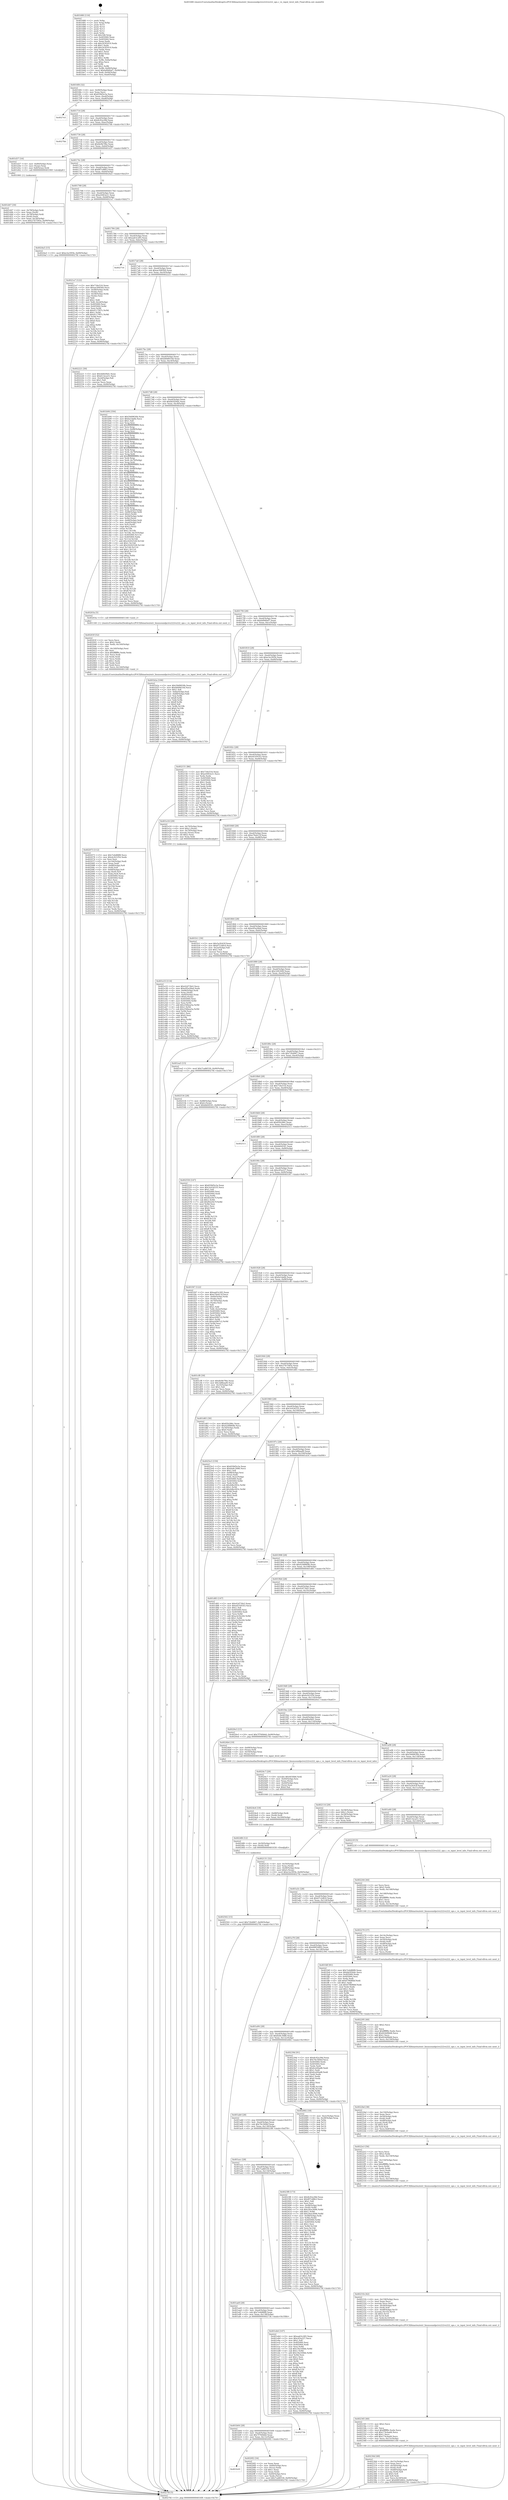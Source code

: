digraph "0x401680" {
  label = "0x401680 (/mnt/c/Users/mathe/Desktop/tcc/POCII/binaries/extr_linuxsoundpcivx222vx222_ops.c_vx_input_level_info_Final-ollvm.out::main(0))"
  labelloc = "t"
  node[shape=record]

  Entry [label="",width=0.3,height=0.3,shape=circle,fillcolor=black,style=filled]
  "0x4016f4" [label="{
     0x4016f4 [32]\l
     | [instrs]\l
     &nbsp;&nbsp;0x4016f4 \<+6\>: mov -0x90(%rbp),%eax\l
     &nbsp;&nbsp;0x4016fa \<+2\>: mov %eax,%ecx\l
     &nbsp;&nbsp;0x4016fc \<+6\>: sub $0x839d5e3a,%ecx\l
     &nbsp;&nbsp;0x401702 \<+6\>: mov %eax,-0xa4(%rbp)\l
     &nbsp;&nbsp;0x401708 \<+6\>: mov %ecx,-0xa8(%rbp)\l
     &nbsp;&nbsp;0x40170e \<+6\>: je 00000000004027e5 \<main+0x1165\>\l
  }"]
  "0x4027e5" [label="{
     0x4027e5\l
  }", style=dashed]
  "0x401714" [label="{
     0x401714 [28]\l
     | [instrs]\l
     &nbsp;&nbsp;0x401714 \<+5\>: jmp 0000000000401719 \<main+0x99\>\l
     &nbsp;&nbsp;0x401719 \<+6\>: mov -0xa4(%rbp),%eax\l
     &nbsp;&nbsp;0x40171f \<+5\>: sub $0x8c92a38d,%eax\l
     &nbsp;&nbsp;0x401724 \<+6\>: mov %eax,-0xac(%rbp)\l
     &nbsp;&nbsp;0x40172a \<+6\>: je 00000000004027bb \<main+0x113b\>\l
  }"]
  Exit [label="",width=0.3,height=0.3,shape=circle,fillcolor=black,style=filled,peripheries=2]
  "0x4027bb" [label="{
     0x4027bb\l
  }", style=dashed]
  "0x401730" [label="{
     0x401730 [28]\l
     | [instrs]\l
     &nbsp;&nbsp;0x401730 \<+5\>: jmp 0000000000401735 \<main+0xb5\>\l
     &nbsp;&nbsp;0x401735 \<+6\>: mov -0xa4(%rbp),%eax\l
     &nbsp;&nbsp;0x40173b \<+5\>: sub $0x8e9b7f6e,%eax\l
     &nbsp;&nbsp;0x401740 \<+6\>: mov %eax,-0xb0(%rbp)\l
     &nbsp;&nbsp;0x401746 \<+6\>: je 0000000000401d37 \<main+0x6b7\>\l
  }"]
  "0x402502" [label="{
     0x402502 [15]\l
     | [instrs]\l
     &nbsp;&nbsp;0x402502 \<+10\>: movl $0x72b4867,-0x90(%rbp)\l
     &nbsp;&nbsp;0x40250c \<+5\>: jmp 00000000004027fd \<main+0x117d\>\l
  }"]
  "0x401d37" [label="{
     0x401d37 [16]\l
     | [instrs]\l
     &nbsp;&nbsp;0x401d37 \<+4\>: mov -0x80(%rbp),%rax\l
     &nbsp;&nbsp;0x401d3b \<+3\>: mov (%rax),%rax\l
     &nbsp;&nbsp;0x401d3e \<+4\>: mov 0x8(%rax),%rdi\l
     &nbsp;&nbsp;0x401d42 \<+5\>: call 0000000000401060 \<atoi@plt\>\l
     | [calls]\l
     &nbsp;&nbsp;0x401060 \{1\} (unknown)\l
  }"]
  "0x40174c" [label="{
     0x40174c [28]\l
     | [instrs]\l
     &nbsp;&nbsp;0x40174c \<+5\>: jmp 0000000000401751 \<main+0xd1\>\l
     &nbsp;&nbsp;0x401751 \<+6\>: mov -0xa4(%rbp),%eax\l
     &nbsp;&nbsp;0x401757 \<+5\>: sub $0x8f7cd8b3,%eax\l
     &nbsp;&nbsp;0x40175c \<+6\>: mov %eax,-0xb4(%rbp)\l
     &nbsp;&nbsp;0x401762 \<+6\>: je 00000000004024a5 \<main+0xe25\>\l
  }"]
  "0x4024f6" [label="{
     0x4024f6 [12]\l
     | [instrs]\l
     &nbsp;&nbsp;0x4024f6 \<+4\>: mov -0x50(%rbp),%rdi\l
     &nbsp;&nbsp;0x4024fa \<+3\>: mov (%rdi),%rdi\l
     &nbsp;&nbsp;0x4024fd \<+5\>: call 0000000000401030 \<free@plt\>\l
     | [calls]\l
     &nbsp;&nbsp;0x401030 \{1\} (unknown)\l
  }"]
  "0x4024a5" [label="{
     0x4024a5 [15]\l
     | [instrs]\l
     &nbsp;&nbsp;0x4024a5 \<+10\>: movl $0xe3a1f05b,-0x90(%rbp)\l
     &nbsp;&nbsp;0x4024af \<+5\>: jmp 00000000004027fd \<main+0x117d\>\l
  }"]
  "0x401768" [label="{
     0x401768 [28]\l
     | [instrs]\l
     &nbsp;&nbsp;0x401768 \<+5\>: jmp 000000000040176d \<main+0xed\>\l
     &nbsp;&nbsp;0x40176d \<+6\>: mov -0xa4(%rbp),%eax\l
     &nbsp;&nbsp;0x401773 \<+5\>: sub $0xa5083e21,%eax\l
     &nbsp;&nbsp;0x401778 \<+6\>: mov %eax,-0xb8(%rbp)\l
     &nbsp;&nbsp;0x40177e \<+6\>: je 00000000004021a7 \<main+0xb27\>\l
  }"]
  "0x4024e4" [label="{
     0x4024e4 [18]\l
     | [instrs]\l
     &nbsp;&nbsp;0x4024e4 \<+4\>: mov -0x68(%rbp),%rdi\l
     &nbsp;&nbsp;0x4024e8 \<+3\>: mov (%rdi),%rdi\l
     &nbsp;&nbsp;0x4024eb \<+6\>: mov %eax,-0x160(%rbp)\l
     &nbsp;&nbsp;0x4024f1 \<+5\>: call 0000000000401030 \<free@plt\>\l
     | [calls]\l
     &nbsp;&nbsp;0x401030 \{1\} (unknown)\l
  }"]
  "0x4021a7" [label="{
     0x4021a7 [122]\l
     | [instrs]\l
     &nbsp;&nbsp;0x4021a7 \<+5\>: mov $0x734e516,%eax\l
     &nbsp;&nbsp;0x4021ac \<+5\>: mov $0xae3085b9,%ecx\l
     &nbsp;&nbsp;0x4021b1 \<+4\>: mov -0x48(%rbp),%rdx\l
     &nbsp;&nbsp;0x4021b5 \<+2\>: mov (%rdx),%esi\l
     &nbsp;&nbsp;0x4021b7 \<+4\>: mov -0x58(%rbp),%rdx\l
     &nbsp;&nbsp;0x4021bb \<+2\>: cmp (%rdx),%esi\l
     &nbsp;&nbsp;0x4021bd \<+4\>: setl %dil\l
     &nbsp;&nbsp;0x4021c1 \<+4\>: and $0x1,%dil\l
     &nbsp;&nbsp;0x4021c5 \<+4\>: mov %dil,-0x2d(%rbp)\l
     &nbsp;&nbsp;0x4021c9 \<+7\>: mov 0x405060,%esi\l
     &nbsp;&nbsp;0x4021d0 \<+8\>: mov 0x405064,%r8d\l
     &nbsp;&nbsp;0x4021d8 \<+3\>: mov %esi,%r9d\l
     &nbsp;&nbsp;0x4021db \<+7\>: sub $0x9117f07c,%r9d\l
     &nbsp;&nbsp;0x4021e2 \<+4\>: sub $0x1,%r9d\l
     &nbsp;&nbsp;0x4021e6 \<+7\>: add $0x9117f07c,%r9d\l
     &nbsp;&nbsp;0x4021ed \<+4\>: imul %r9d,%esi\l
     &nbsp;&nbsp;0x4021f1 \<+3\>: and $0x1,%esi\l
     &nbsp;&nbsp;0x4021f4 \<+3\>: cmp $0x0,%esi\l
     &nbsp;&nbsp;0x4021f7 \<+4\>: sete %dil\l
     &nbsp;&nbsp;0x4021fb \<+4\>: cmp $0xa,%r8d\l
     &nbsp;&nbsp;0x4021ff \<+4\>: setl %r10b\l
     &nbsp;&nbsp;0x402203 \<+3\>: mov %dil,%r11b\l
     &nbsp;&nbsp;0x402206 \<+3\>: and %r10b,%r11b\l
     &nbsp;&nbsp;0x402209 \<+3\>: xor %r10b,%dil\l
     &nbsp;&nbsp;0x40220c \<+3\>: or %dil,%r11b\l
     &nbsp;&nbsp;0x40220f \<+4\>: test $0x1,%r11b\l
     &nbsp;&nbsp;0x402213 \<+3\>: cmovne %ecx,%eax\l
     &nbsp;&nbsp;0x402216 \<+6\>: mov %eax,-0x90(%rbp)\l
     &nbsp;&nbsp;0x40221c \<+5\>: jmp 00000000004027fd \<main+0x117d\>\l
  }"]
  "0x401784" [label="{
     0x401784 [28]\l
     | [instrs]\l
     &nbsp;&nbsp;0x401784 \<+5\>: jmp 0000000000401789 \<main+0x109\>\l
     &nbsp;&nbsp;0x401789 \<+6\>: mov -0xa4(%rbp),%eax\l
     &nbsp;&nbsp;0x40178f \<+5\>: sub $0xaa63c285,%eax\l
     &nbsp;&nbsp;0x401794 \<+6\>: mov %eax,-0xbc(%rbp)\l
     &nbsp;&nbsp;0x40179a \<+6\>: je 0000000000402716 \<main+0x1096\>\l
  }"]
  "0x4024c7" [label="{
     0x4024c7 [29]\l
     | [instrs]\l
     &nbsp;&nbsp;0x4024c7 \<+10\>: movabs $0x4030b6,%rdi\l
     &nbsp;&nbsp;0x4024d1 \<+4\>: mov -0x40(%rbp),%rsi\l
     &nbsp;&nbsp;0x4024d5 \<+2\>: mov %eax,(%rsi)\l
     &nbsp;&nbsp;0x4024d7 \<+4\>: mov -0x40(%rbp),%rsi\l
     &nbsp;&nbsp;0x4024db \<+2\>: mov (%rsi),%esi\l
     &nbsp;&nbsp;0x4024dd \<+2\>: mov $0x0,%al\l
     &nbsp;&nbsp;0x4024df \<+5\>: call 0000000000401040 \<printf@plt\>\l
     | [calls]\l
     &nbsp;&nbsp;0x401040 \{1\} (unknown)\l
  }"]
  "0x402716" [label="{
     0x402716\l
  }", style=dashed]
  "0x4017a0" [label="{
     0x4017a0 [28]\l
     | [instrs]\l
     &nbsp;&nbsp;0x4017a0 \<+5\>: jmp 00000000004017a5 \<main+0x125\>\l
     &nbsp;&nbsp;0x4017a5 \<+6\>: mov -0xa4(%rbp),%eax\l
     &nbsp;&nbsp;0x4017ab \<+5\>: sub $0xae3085b9,%eax\l
     &nbsp;&nbsp;0x4017b0 \<+6\>: mov %eax,-0xc0(%rbp)\l
     &nbsp;&nbsp;0x4017b6 \<+6\>: je 0000000000402221 \<main+0xba1\>\l
  }"]
  "0x40236d" [label="{
     0x40236d [48]\l
     | [instrs]\l
     &nbsp;&nbsp;0x40236d \<+6\>: mov -0x15c(%rbp),%ecx\l
     &nbsp;&nbsp;0x402373 \<+3\>: imul %eax,%ecx\l
     &nbsp;&nbsp;0x402376 \<+4\>: mov -0x50(%rbp),%rdi\l
     &nbsp;&nbsp;0x40237a \<+3\>: mov (%rdi),%rdi\l
     &nbsp;&nbsp;0x40237d \<+4\>: mov -0x48(%rbp),%r8\l
     &nbsp;&nbsp;0x402381 \<+3\>: movslq (%r8),%r8\l
     &nbsp;&nbsp;0x402384 \<+4\>: shl $0x5,%r8\l
     &nbsp;&nbsp;0x402388 \<+3\>: add %r8,%rdi\l
     &nbsp;&nbsp;0x40238b \<+3\>: mov %ecx,0x18(%rdi)\l
     &nbsp;&nbsp;0x40238e \<+10\>: movl $0x68854802,-0x90(%rbp)\l
     &nbsp;&nbsp;0x402398 \<+5\>: jmp 00000000004027fd \<main+0x117d\>\l
  }"]
  "0x402221" [label="{
     0x402221 [30]\l
     | [instrs]\l
     &nbsp;&nbsp;0x402221 \<+5\>: mov $0x4d0ef4d1,%eax\l
     &nbsp;&nbsp;0x402226 \<+5\>: mov $0x613eca51,%ecx\l
     &nbsp;&nbsp;0x40222b \<+3\>: mov -0x2d(%rbp),%dl\l
     &nbsp;&nbsp;0x40222e \<+3\>: test $0x1,%dl\l
     &nbsp;&nbsp;0x402231 \<+3\>: cmovne %ecx,%eax\l
     &nbsp;&nbsp;0x402234 \<+6\>: mov %eax,-0x90(%rbp)\l
     &nbsp;&nbsp;0x40223a \<+5\>: jmp 00000000004027fd \<main+0x117d\>\l
  }"]
  "0x4017bc" [label="{
     0x4017bc [28]\l
     | [instrs]\l
     &nbsp;&nbsp;0x4017bc \<+5\>: jmp 00000000004017c1 \<main+0x141\>\l
     &nbsp;&nbsp;0x4017c1 \<+6\>: mov -0xa4(%rbp),%eax\l
     &nbsp;&nbsp;0x4017c7 \<+5\>: sub $0xb848610d,%eax\l
     &nbsp;&nbsp;0x4017cc \<+6\>: mov %eax,-0xc4(%rbp)\l
     &nbsp;&nbsp;0x4017d2 \<+6\>: je 0000000000401b94 \<main+0x514\>\l
  }"]
  "0x402345" [label="{
     0x402345 [40]\l
     | [instrs]\l
     &nbsp;&nbsp;0x402345 \<+5\>: mov $0x2,%ecx\l
     &nbsp;&nbsp;0x40234a \<+1\>: cltd\l
     &nbsp;&nbsp;0x40234b \<+2\>: idiv %ecx\l
     &nbsp;&nbsp;0x40234d \<+6\>: imul $0xfffffffe,%edx,%ecx\l
     &nbsp;&nbsp;0x402353 \<+6\>: sub $0x174cbad4,%ecx\l
     &nbsp;&nbsp;0x402359 \<+3\>: add $0x1,%ecx\l
     &nbsp;&nbsp;0x40235c \<+6\>: add $0x174cbad4,%ecx\l
     &nbsp;&nbsp;0x402362 \<+6\>: mov %ecx,-0x15c(%rbp)\l
     &nbsp;&nbsp;0x402368 \<+5\>: call 0000000000401160 \<next_i\>\l
     | [calls]\l
     &nbsp;&nbsp;0x401160 \{1\} (/mnt/c/Users/mathe/Desktop/tcc/POCII/binaries/extr_linuxsoundpcivx222vx222_ops.c_vx_input_level_info_Final-ollvm.out::next_i)\l
  }"]
  "0x401b94" [label="{
     0x401b94 [356]\l
     | [instrs]\l
     &nbsp;&nbsp;0x401b94 \<+5\>: mov $0x59d9830b,%eax\l
     &nbsp;&nbsp;0x401b99 \<+5\>: mov $0xfa1da6b,%ecx\l
     &nbsp;&nbsp;0x401b9e \<+2\>: mov $0x1,%dl\l
     &nbsp;&nbsp;0x401ba0 \<+3\>: mov %rsp,%rsi\l
     &nbsp;&nbsp;0x401ba3 \<+4\>: add $0xfffffffffffffff0,%rsi\l
     &nbsp;&nbsp;0x401ba7 \<+3\>: mov %rsi,%rsp\l
     &nbsp;&nbsp;0x401baa \<+7\>: mov %rsi,-0x88(%rbp)\l
     &nbsp;&nbsp;0x401bb1 \<+3\>: mov %rsp,%rsi\l
     &nbsp;&nbsp;0x401bb4 \<+4\>: add $0xfffffffffffffff0,%rsi\l
     &nbsp;&nbsp;0x401bb8 \<+3\>: mov %rsi,%rsp\l
     &nbsp;&nbsp;0x401bbb \<+3\>: mov %rsp,%rdi\l
     &nbsp;&nbsp;0x401bbe \<+4\>: add $0xfffffffffffffff0,%rdi\l
     &nbsp;&nbsp;0x401bc2 \<+3\>: mov %rdi,%rsp\l
     &nbsp;&nbsp;0x401bc5 \<+4\>: mov %rdi,-0x80(%rbp)\l
     &nbsp;&nbsp;0x401bc9 \<+3\>: mov %rsp,%rdi\l
     &nbsp;&nbsp;0x401bcc \<+4\>: add $0xfffffffffffffff0,%rdi\l
     &nbsp;&nbsp;0x401bd0 \<+3\>: mov %rdi,%rsp\l
     &nbsp;&nbsp;0x401bd3 \<+4\>: mov %rdi,-0x78(%rbp)\l
     &nbsp;&nbsp;0x401bd7 \<+3\>: mov %rsp,%rdi\l
     &nbsp;&nbsp;0x401bda \<+4\>: add $0xfffffffffffffff0,%rdi\l
     &nbsp;&nbsp;0x401bde \<+3\>: mov %rdi,%rsp\l
     &nbsp;&nbsp;0x401be1 \<+4\>: mov %rdi,-0x70(%rbp)\l
     &nbsp;&nbsp;0x401be5 \<+3\>: mov %rsp,%rdi\l
     &nbsp;&nbsp;0x401be8 \<+4\>: add $0xfffffffffffffff0,%rdi\l
     &nbsp;&nbsp;0x401bec \<+3\>: mov %rdi,%rsp\l
     &nbsp;&nbsp;0x401bef \<+4\>: mov %rdi,-0x68(%rbp)\l
     &nbsp;&nbsp;0x401bf3 \<+3\>: mov %rsp,%rdi\l
     &nbsp;&nbsp;0x401bf6 \<+4\>: add $0xfffffffffffffff0,%rdi\l
     &nbsp;&nbsp;0x401bfa \<+3\>: mov %rdi,%rsp\l
     &nbsp;&nbsp;0x401bfd \<+4\>: mov %rdi,-0x60(%rbp)\l
     &nbsp;&nbsp;0x401c01 \<+3\>: mov %rsp,%rdi\l
     &nbsp;&nbsp;0x401c04 \<+4\>: add $0xfffffffffffffff0,%rdi\l
     &nbsp;&nbsp;0x401c08 \<+3\>: mov %rdi,%rsp\l
     &nbsp;&nbsp;0x401c0b \<+4\>: mov %rdi,-0x58(%rbp)\l
     &nbsp;&nbsp;0x401c0f \<+3\>: mov %rsp,%rdi\l
     &nbsp;&nbsp;0x401c12 \<+4\>: add $0xfffffffffffffff0,%rdi\l
     &nbsp;&nbsp;0x401c16 \<+3\>: mov %rdi,%rsp\l
     &nbsp;&nbsp;0x401c19 \<+4\>: mov %rdi,-0x50(%rbp)\l
     &nbsp;&nbsp;0x401c1d \<+3\>: mov %rsp,%rdi\l
     &nbsp;&nbsp;0x401c20 \<+4\>: add $0xfffffffffffffff0,%rdi\l
     &nbsp;&nbsp;0x401c24 \<+3\>: mov %rdi,%rsp\l
     &nbsp;&nbsp;0x401c27 \<+4\>: mov %rdi,-0x48(%rbp)\l
     &nbsp;&nbsp;0x401c2b \<+3\>: mov %rsp,%rdi\l
     &nbsp;&nbsp;0x401c2e \<+4\>: add $0xfffffffffffffff0,%rdi\l
     &nbsp;&nbsp;0x401c32 \<+3\>: mov %rdi,%rsp\l
     &nbsp;&nbsp;0x401c35 \<+4\>: mov %rdi,-0x40(%rbp)\l
     &nbsp;&nbsp;0x401c39 \<+7\>: mov -0x88(%rbp),%rdi\l
     &nbsp;&nbsp;0x401c40 \<+6\>: movl $0x0,(%rdi)\l
     &nbsp;&nbsp;0x401c46 \<+7\>: mov -0x94(%rbp),%r8d\l
     &nbsp;&nbsp;0x401c4d \<+3\>: mov %r8d,(%rsi)\l
     &nbsp;&nbsp;0x401c50 \<+4\>: mov -0x80(%rbp),%rdi\l
     &nbsp;&nbsp;0x401c54 \<+7\>: mov -0xa0(%rbp),%r9\l
     &nbsp;&nbsp;0x401c5b \<+3\>: mov %r9,(%rdi)\l
     &nbsp;&nbsp;0x401c5e \<+3\>: cmpl $0x2,(%rsi)\l
     &nbsp;&nbsp;0x401c61 \<+4\>: setne %r10b\l
     &nbsp;&nbsp;0x401c65 \<+4\>: and $0x1,%r10b\l
     &nbsp;&nbsp;0x401c69 \<+4\>: mov %r10b,-0x35(%rbp)\l
     &nbsp;&nbsp;0x401c6d \<+8\>: mov 0x405060,%r11d\l
     &nbsp;&nbsp;0x401c75 \<+7\>: mov 0x405064,%ebx\l
     &nbsp;&nbsp;0x401c7c \<+3\>: mov %r11d,%r14d\l
     &nbsp;&nbsp;0x401c7f \<+7\>: add $0x24202528,%r14d\l
     &nbsp;&nbsp;0x401c86 \<+4\>: sub $0x1,%r14d\l
     &nbsp;&nbsp;0x401c8a \<+7\>: sub $0x24202528,%r14d\l
     &nbsp;&nbsp;0x401c91 \<+4\>: imul %r14d,%r11d\l
     &nbsp;&nbsp;0x401c95 \<+4\>: and $0x1,%r11d\l
     &nbsp;&nbsp;0x401c99 \<+4\>: cmp $0x0,%r11d\l
     &nbsp;&nbsp;0x401c9d \<+4\>: sete %r10b\l
     &nbsp;&nbsp;0x401ca1 \<+3\>: cmp $0xa,%ebx\l
     &nbsp;&nbsp;0x401ca4 \<+4\>: setl %r15b\l
     &nbsp;&nbsp;0x401ca8 \<+3\>: mov %r10b,%r12b\l
     &nbsp;&nbsp;0x401cab \<+4\>: xor $0xff,%r12b\l
     &nbsp;&nbsp;0x401caf \<+3\>: mov %r15b,%r13b\l
     &nbsp;&nbsp;0x401cb2 \<+4\>: xor $0xff,%r13b\l
     &nbsp;&nbsp;0x401cb6 \<+3\>: xor $0x0,%dl\l
     &nbsp;&nbsp;0x401cb9 \<+3\>: mov %r12b,%sil\l
     &nbsp;&nbsp;0x401cbc \<+4\>: and $0x0,%sil\l
     &nbsp;&nbsp;0x401cc0 \<+3\>: and %dl,%r10b\l
     &nbsp;&nbsp;0x401cc3 \<+3\>: mov %r13b,%dil\l
     &nbsp;&nbsp;0x401cc6 \<+4\>: and $0x0,%dil\l
     &nbsp;&nbsp;0x401cca \<+3\>: and %dl,%r15b\l
     &nbsp;&nbsp;0x401ccd \<+3\>: or %r10b,%sil\l
     &nbsp;&nbsp;0x401cd0 \<+3\>: or %r15b,%dil\l
     &nbsp;&nbsp;0x401cd3 \<+3\>: xor %dil,%sil\l
     &nbsp;&nbsp;0x401cd6 \<+3\>: or %r13b,%r12b\l
     &nbsp;&nbsp;0x401cd9 \<+4\>: xor $0xff,%r12b\l
     &nbsp;&nbsp;0x401cdd \<+3\>: or $0x0,%dl\l
     &nbsp;&nbsp;0x401ce0 \<+3\>: and %dl,%r12b\l
     &nbsp;&nbsp;0x401ce3 \<+3\>: or %r12b,%sil\l
     &nbsp;&nbsp;0x401ce6 \<+4\>: test $0x1,%sil\l
     &nbsp;&nbsp;0x401cea \<+3\>: cmovne %ecx,%eax\l
     &nbsp;&nbsp;0x401ced \<+6\>: mov %eax,-0x90(%rbp)\l
     &nbsp;&nbsp;0x401cf3 \<+5\>: jmp 00000000004027fd \<main+0x117d\>\l
  }"]
  "0x4017d8" [label="{
     0x4017d8 [28]\l
     | [instrs]\l
     &nbsp;&nbsp;0x4017d8 \<+5\>: jmp 00000000004017dd \<main+0x15d\>\l
     &nbsp;&nbsp;0x4017dd \<+6\>: mov -0xa4(%rbp),%eax\l
     &nbsp;&nbsp;0x4017e3 \<+5\>: sub $0xbb5f26dc,%eax\l
     &nbsp;&nbsp;0x4017e8 \<+6\>: mov %eax,-0xc8(%rbp)\l
     &nbsp;&nbsp;0x4017ee \<+6\>: je 000000000040203a \<main+0x9ba\>\l
  }"]
  "0x40231b" [label="{
     0x40231b [42]\l
     | [instrs]\l
     &nbsp;&nbsp;0x40231b \<+6\>: mov -0x158(%rbp),%ecx\l
     &nbsp;&nbsp;0x402321 \<+3\>: imul %eax,%ecx\l
     &nbsp;&nbsp;0x402324 \<+3\>: movslq %ecx,%rdi\l
     &nbsp;&nbsp;0x402327 \<+4\>: mov -0x50(%rbp),%r8\l
     &nbsp;&nbsp;0x40232b \<+3\>: mov (%r8),%r8\l
     &nbsp;&nbsp;0x40232e \<+4\>: mov -0x48(%rbp),%r10\l
     &nbsp;&nbsp;0x402332 \<+3\>: movslq (%r10),%r10\l
     &nbsp;&nbsp;0x402335 \<+4\>: shl $0x5,%r10\l
     &nbsp;&nbsp;0x402339 \<+3\>: add %r10,%r8\l
     &nbsp;&nbsp;0x40233c \<+4\>: mov %rdi,0x10(%r8)\l
     &nbsp;&nbsp;0x402340 \<+5\>: call 0000000000401160 \<next_i\>\l
     | [calls]\l
     &nbsp;&nbsp;0x401160 \{1\} (/mnt/c/Users/mathe/Desktop/tcc/POCII/binaries/extr_linuxsoundpcivx222vx222_ops.c_vx_input_level_info_Final-ollvm.out::next_i)\l
  }"]
  "0x40203a" [label="{
     0x40203a [5]\l
     | [instrs]\l
     &nbsp;&nbsp;0x40203a \<+5\>: call 0000000000401160 \<next_i\>\l
     | [calls]\l
     &nbsp;&nbsp;0x401160 \{1\} (/mnt/c/Users/mathe/Desktop/tcc/POCII/binaries/extr_linuxsoundpcivx222vx222_ops.c_vx_input_level_info_Final-ollvm.out::next_i)\l
  }"]
  "0x4017f4" [label="{
     0x4017f4 [28]\l
     | [instrs]\l
     &nbsp;&nbsp;0x4017f4 \<+5\>: jmp 00000000004017f9 \<main+0x179\>\l
     &nbsp;&nbsp;0x4017f9 \<+6\>: mov -0xa4(%rbp),%eax\l
     &nbsp;&nbsp;0x4017ff \<+5\>: sub $0xbd9d0af7,%eax\l
     &nbsp;&nbsp;0x401804 \<+6\>: mov %eax,-0xcc(%rbp)\l
     &nbsp;&nbsp;0x40180a \<+6\>: je 0000000000401b2a \<main+0x4aa\>\l
  }"]
  "0x4022e3" [label="{
     0x4022e3 [56]\l
     | [instrs]\l
     &nbsp;&nbsp;0x4022e3 \<+2\>: xor %ecx,%ecx\l
     &nbsp;&nbsp;0x4022e5 \<+5\>: mov $0x2,%edx\l
     &nbsp;&nbsp;0x4022ea \<+6\>: mov %edx,-0x154(%rbp)\l
     &nbsp;&nbsp;0x4022f0 \<+1\>: cltd\l
     &nbsp;&nbsp;0x4022f1 \<+6\>: mov -0x154(%rbp),%esi\l
     &nbsp;&nbsp;0x4022f7 \<+2\>: idiv %esi\l
     &nbsp;&nbsp;0x4022f9 \<+6\>: imul $0xfffffffe,%edx,%edx\l
     &nbsp;&nbsp;0x4022ff \<+3\>: mov %ecx,%r9d\l
     &nbsp;&nbsp;0x402302 \<+3\>: sub %edx,%r9d\l
     &nbsp;&nbsp;0x402305 \<+2\>: mov %ecx,%edx\l
     &nbsp;&nbsp;0x402307 \<+3\>: sub $0x1,%edx\l
     &nbsp;&nbsp;0x40230a \<+3\>: add %edx,%r9d\l
     &nbsp;&nbsp;0x40230d \<+3\>: sub %r9d,%ecx\l
     &nbsp;&nbsp;0x402310 \<+6\>: mov %ecx,-0x158(%rbp)\l
     &nbsp;&nbsp;0x402316 \<+5\>: call 0000000000401160 \<next_i\>\l
     | [calls]\l
     &nbsp;&nbsp;0x401160 \{1\} (/mnt/c/Users/mathe/Desktop/tcc/POCII/binaries/extr_linuxsoundpcivx222vx222_ops.c_vx_input_level_info_Final-ollvm.out::next_i)\l
  }"]
  "0x401b2a" [label="{
     0x401b2a [106]\l
     | [instrs]\l
     &nbsp;&nbsp;0x401b2a \<+5\>: mov $0x59d9830b,%eax\l
     &nbsp;&nbsp;0x401b2f \<+5\>: mov $0xb848610d,%ecx\l
     &nbsp;&nbsp;0x401b34 \<+2\>: mov $0x1,%dl\l
     &nbsp;&nbsp;0x401b36 \<+7\>: mov -0x8a(%rbp),%sil\l
     &nbsp;&nbsp;0x401b3d \<+7\>: mov -0x89(%rbp),%dil\l
     &nbsp;&nbsp;0x401b44 \<+3\>: mov %sil,%r8b\l
     &nbsp;&nbsp;0x401b47 \<+4\>: xor $0xff,%r8b\l
     &nbsp;&nbsp;0x401b4b \<+3\>: mov %dil,%r9b\l
     &nbsp;&nbsp;0x401b4e \<+4\>: xor $0xff,%r9b\l
     &nbsp;&nbsp;0x401b52 \<+3\>: xor $0x0,%dl\l
     &nbsp;&nbsp;0x401b55 \<+3\>: mov %r8b,%r10b\l
     &nbsp;&nbsp;0x401b58 \<+4\>: and $0x0,%r10b\l
     &nbsp;&nbsp;0x401b5c \<+3\>: and %dl,%sil\l
     &nbsp;&nbsp;0x401b5f \<+3\>: mov %r9b,%r11b\l
     &nbsp;&nbsp;0x401b62 \<+4\>: and $0x0,%r11b\l
     &nbsp;&nbsp;0x401b66 \<+3\>: and %dl,%dil\l
     &nbsp;&nbsp;0x401b69 \<+3\>: or %sil,%r10b\l
     &nbsp;&nbsp;0x401b6c \<+3\>: or %dil,%r11b\l
     &nbsp;&nbsp;0x401b6f \<+3\>: xor %r11b,%r10b\l
     &nbsp;&nbsp;0x401b72 \<+3\>: or %r9b,%r8b\l
     &nbsp;&nbsp;0x401b75 \<+4\>: xor $0xff,%r8b\l
     &nbsp;&nbsp;0x401b79 \<+3\>: or $0x0,%dl\l
     &nbsp;&nbsp;0x401b7c \<+3\>: and %dl,%r8b\l
     &nbsp;&nbsp;0x401b7f \<+3\>: or %r8b,%r10b\l
     &nbsp;&nbsp;0x401b82 \<+4\>: test $0x1,%r10b\l
     &nbsp;&nbsp;0x401b86 \<+3\>: cmovne %ecx,%eax\l
     &nbsp;&nbsp;0x401b89 \<+6\>: mov %eax,-0x90(%rbp)\l
     &nbsp;&nbsp;0x401b8f \<+5\>: jmp 00000000004027fd \<main+0x117d\>\l
  }"]
  "0x401810" [label="{
     0x401810 [28]\l
     | [instrs]\l
     &nbsp;&nbsp;0x401810 \<+5\>: jmp 0000000000401815 \<main+0x195\>\l
     &nbsp;&nbsp;0x401815 \<+6\>: mov -0xa4(%rbp),%eax\l
     &nbsp;&nbsp;0x40181b \<+5\>: sub $0xe3a1f05b,%eax\l
     &nbsp;&nbsp;0x401820 \<+6\>: mov %eax,-0xd0(%rbp)\l
     &nbsp;&nbsp;0x401826 \<+6\>: je 0000000000402151 \<main+0xad1\>\l
  }"]
  "0x4027fd" [label="{
     0x4027fd [5]\l
     | [instrs]\l
     &nbsp;&nbsp;0x4027fd \<+5\>: jmp 00000000004016f4 \<main+0x74\>\l
  }"]
  "0x401680" [label="{
     0x401680 [116]\l
     | [instrs]\l
     &nbsp;&nbsp;0x401680 \<+1\>: push %rbp\l
     &nbsp;&nbsp;0x401681 \<+3\>: mov %rsp,%rbp\l
     &nbsp;&nbsp;0x401684 \<+2\>: push %r15\l
     &nbsp;&nbsp;0x401686 \<+2\>: push %r14\l
     &nbsp;&nbsp;0x401688 \<+2\>: push %r13\l
     &nbsp;&nbsp;0x40168a \<+2\>: push %r12\l
     &nbsp;&nbsp;0x40168c \<+1\>: push %rbx\l
     &nbsp;&nbsp;0x40168d \<+7\>: sub $0x168,%rsp\l
     &nbsp;&nbsp;0x401694 \<+7\>: mov 0x405060,%eax\l
     &nbsp;&nbsp;0x40169b \<+7\>: mov 0x405064,%ecx\l
     &nbsp;&nbsp;0x4016a2 \<+2\>: mov %eax,%edx\l
     &nbsp;&nbsp;0x4016a4 \<+6\>: sub $0x243f2419,%edx\l
     &nbsp;&nbsp;0x4016aa \<+3\>: sub $0x1,%edx\l
     &nbsp;&nbsp;0x4016ad \<+6\>: add $0x243f2419,%edx\l
     &nbsp;&nbsp;0x4016b3 \<+3\>: imul %edx,%eax\l
     &nbsp;&nbsp;0x4016b6 \<+3\>: and $0x1,%eax\l
     &nbsp;&nbsp;0x4016b9 \<+3\>: cmp $0x0,%eax\l
     &nbsp;&nbsp;0x4016bc \<+4\>: sete %r8b\l
     &nbsp;&nbsp;0x4016c0 \<+4\>: and $0x1,%r8b\l
     &nbsp;&nbsp;0x4016c4 \<+7\>: mov %r8b,-0x8a(%rbp)\l
     &nbsp;&nbsp;0x4016cb \<+3\>: cmp $0xa,%ecx\l
     &nbsp;&nbsp;0x4016ce \<+4\>: setl %r8b\l
     &nbsp;&nbsp;0x4016d2 \<+4\>: and $0x1,%r8b\l
     &nbsp;&nbsp;0x4016d6 \<+7\>: mov %r8b,-0x89(%rbp)\l
     &nbsp;&nbsp;0x4016dd \<+10\>: movl $0xbd9d0af7,-0x90(%rbp)\l
     &nbsp;&nbsp;0x4016e7 \<+6\>: mov %edi,-0x94(%rbp)\l
     &nbsp;&nbsp;0x4016ed \<+7\>: mov %rsi,-0xa0(%rbp)\l
  }"]
  "0x4022bd" [label="{
     0x4022bd [38]\l
     | [instrs]\l
     &nbsp;&nbsp;0x4022bd \<+6\>: mov -0x150(%rbp),%ecx\l
     &nbsp;&nbsp;0x4022c3 \<+3\>: imul %eax,%ecx\l
     &nbsp;&nbsp;0x4022c6 \<+4\>: mov -0x50(%rbp),%rdi\l
     &nbsp;&nbsp;0x4022ca \<+3\>: mov (%rdi),%rdi\l
     &nbsp;&nbsp;0x4022cd \<+4\>: mov -0x48(%rbp),%r8\l
     &nbsp;&nbsp;0x4022d1 \<+3\>: movslq (%r8),%r8\l
     &nbsp;&nbsp;0x4022d4 \<+4\>: shl $0x5,%r8\l
     &nbsp;&nbsp;0x4022d8 \<+3\>: add %r8,%rdi\l
     &nbsp;&nbsp;0x4022db \<+3\>: mov %ecx,0x8(%rdi)\l
     &nbsp;&nbsp;0x4022de \<+5\>: call 0000000000401160 \<next_i\>\l
     | [calls]\l
     &nbsp;&nbsp;0x401160 \{1\} (/mnt/c/Users/mathe/Desktop/tcc/POCII/binaries/extr_linuxsoundpcivx222vx222_ops.c_vx_input_level_info_Final-ollvm.out::next_i)\l
  }"]
  "0x402295" [label="{
     0x402295 [40]\l
     | [instrs]\l
     &nbsp;&nbsp;0x402295 \<+5\>: mov $0x2,%ecx\l
     &nbsp;&nbsp;0x40229a \<+1\>: cltd\l
     &nbsp;&nbsp;0x40229b \<+2\>: idiv %ecx\l
     &nbsp;&nbsp;0x40229d \<+6\>: imul $0xfffffffe,%edx,%ecx\l
     &nbsp;&nbsp;0x4022a3 \<+6\>: sub $0x824d9b68,%ecx\l
     &nbsp;&nbsp;0x4022a9 \<+3\>: add $0x1,%ecx\l
     &nbsp;&nbsp;0x4022ac \<+6\>: add $0x824d9b68,%ecx\l
     &nbsp;&nbsp;0x4022b2 \<+6\>: mov %ecx,-0x150(%rbp)\l
     &nbsp;&nbsp;0x4022b8 \<+5\>: call 0000000000401160 \<next_i\>\l
     | [calls]\l
     &nbsp;&nbsp;0x401160 \{1\} (/mnt/c/Users/mathe/Desktop/tcc/POCII/binaries/extr_linuxsoundpcivx222vx222_ops.c_vx_input_level_info_Final-ollvm.out::next_i)\l
  }"]
  "0x402151" [label="{
     0x402151 [86]\l
     | [instrs]\l
     &nbsp;&nbsp;0x402151 \<+5\>: mov $0x734e516,%eax\l
     &nbsp;&nbsp;0x402156 \<+5\>: mov $0xa5083e21,%ecx\l
     &nbsp;&nbsp;0x40215b \<+2\>: xor %edx,%edx\l
     &nbsp;&nbsp;0x40215d \<+7\>: mov 0x405060,%esi\l
     &nbsp;&nbsp;0x402164 \<+7\>: mov 0x405064,%edi\l
     &nbsp;&nbsp;0x40216b \<+3\>: sub $0x1,%edx\l
     &nbsp;&nbsp;0x40216e \<+3\>: mov %esi,%r8d\l
     &nbsp;&nbsp;0x402171 \<+3\>: add %edx,%r8d\l
     &nbsp;&nbsp;0x402174 \<+4\>: imul %r8d,%esi\l
     &nbsp;&nbsp;0x402178 \<+3\>: and $0x1,%esi\l
     &nbsp;&nbsp;0x40217b \<+3\>: cmp $0x0,%esi\l
     &nbsp;&nbsp;0x40217e \<+4\>: sete %r9b\l
     &nbsp;&nbsp;0x402182 \<+3\>: cmp $0xa,%edi\l
     &nbsp;&nbsp;0x402185 \<+4\>: setl %r10b\l
     &nbsp;&nbsp;0x402189 \<+3\>: mov %r9b,%r11b\l
     &nbsp;&nbsp;0x40218c \<+3\>: and %r10b,%r11b\l
     &nbsp;&nbsp;0x40218f \<+3\>: xor %r10b,%r9b\l
     &nbsp;&nbsp;0x402192 \<+3\>: or %r9b,%r11b\l
     &nbsp;&nbsp;0x402195 \<+4\>: test $0x1,%r11b\l
     &nbsp;&nbsp;0x402199 \<+3\>: cmovne %ecx,%eax\l
     &nbsp;&nbsp;0x40219c \<+6\>: mov %eax,-0x90(%rbp)\l
     &nbsp;&nbsp;0x4021a2 \<+5\>: jmp 00000000004027fd \<main+0x117d\>\l
  }"]
  "0x40182c" [label="{
     0x40182c [28]\l
     | [instrs]\l
     &nbsp;&nbsp;0x40182c \<+5\>: jmp 0000000000401831 \<main+0x1b1\>\l
     &nbsp;&nbsp;0x401831 \<+6\>: mov -0xa4(%rbp),%eax\l
     &nbsp;&nbsp;0x401837 \<+5\>: sub $0xe6359163,%eax\l
     &nbsp;&nbsp;0x40183c \<+6\>: mov %eax,-0xd4(%rbp)\l
     &nbsp;&nbsp;0x401842 \<+6\>: je 0000000000401e16 \<main+0x796\>\l
  }"]
  "0x402270" [label="{
     0x402270 [37]\l
     | [instrs]\l
     &nbsp;&nbsp;0x402270 \<+6\>: mov -0x14c(%rbp),%ecx\l
     &nbsp;&nbsp;0x402276 \<+3\>: imul %eax,%ecx\l
     &nbsp;&nbsp;0x402279 \<+4\>: mov -0x50(%rbp),%rdi\l
     &nbsp;&nbsp;0x40227d \<+3\>: mov (%rdi),%rdi\l
     &nbsp;&nbsp;0x402280 \<+4\>: mov -0x48(%rbp),%r8\l
     &nbsp;&nbsp;0x402284 \<+3\>: movslq (%r8),%r8\l
     &nbsp;&nbsp;0x402287 \<+4\>: shl $0x5,%r8\l
     &nbsp;&nbsp;0x40228b \<+3\>: add %r8,%rdi\l
     &nbsp;&nbsp;0x40228e \<+2\>: mov %ecx,(%rdi)\l
     &nbsp;&nbsp;0x402290 \<+5\>: call 0000000000401160 \<next_i\>\l
     | [calls]\l
     &nbsp;&nbsp;0x401160 \{1\} (/mnt/c/Users/mathe/Desktop/tcc/POCII/binaries/extr_linuxsoundpcivx222vx222_ops.c_vx_input_level_info_Final-ollvm.out::next_i)\l
  }"]
  "0x401e16" [label="{
     0x401e16 [29]\l
     | [instrs]\l
     &nbsp;&nbsp;0x401e16 \<+4\>: mov -0x70(%rbp),%rax\l
     &nbsp;&nbsp;0x401e1a \<+6\>: movl $0x1,(%rax)\l
     &nbsp;&nbsp;0x401e20 \<+4\>: mov -0x70(%rbp),%rax\l
     &nbsp;&nbsp;0x401e24 \<+3\>: movslq (%rax),%rax\l
     &nbsp;&nbsp;0x401e27 \<+4\>: shl $0x2,%rax\l
     &nbsp;&nbsp;0x401e2b \<+3\>: mov %rax,%rdi\l
     &nbsp;&nbsp;0x401e2e \<+5\>: call 0000000000401050 \<malloc@plt\>\l
     | [calls]\l
     &nbsp;&nbsp;0x401050 \{1\} (unknown)\l
  }"]
  "0x401848" [label="{
     0x401848 [28]\l
     | [instrs]\l
     &nbsp;&nbsp;0x401848 \<+5\>: jmp 000000000040184d \<main+0x1cd\>\l
     &nbsp;&nbsp;0x40184d \<+6\>: mov -0xa4(%rbp),%eax\l
     &nbsp;&nbsp;0x401853 \<+5\>: sub $0xe76eb13f,%eax\l
     &nbsp;&nbsp;0x401858 \<+6\>: mov %eax,-0xd8(%rbp)\l
     &nbsp;&nbsp;0x40185e \<+6\>: je 0000000000401fc1 \<main+0x941\>\l
  }"]
  "0x402244" [label="{
     0x402244 [44]\l
     | [instrs]\l
     &nbsp;&nbsp;0x402244 \<+2\>: xor %ecx,%ecx\l
     &nbsp;&nbsp;0x402246 \<+5\>: mov $0x2,%edx\l
     &nbsp;&nbsp;0x40224b \<+6\>: mov %edx,-0x148(%rbp)\l
     &nbsp;&nbsp;0x402251 \<+1\>: cltd\l
     &nbsp;&nbsp;0x402252 \<+6\>: mov -0x148(%rbp),%esi\l
     &nbsp;&nbsp;0x402258 \<+2\>: idiv %esi\l
     &nbsp;&nbsp;0x40225a \<+6\>: imul $0xfffffffe,%edx,%edx\l
     &nbsp;&nbsp;0x402260 \<+3\>: sub $0x1,%ecx\l
     &nbsp;&nbsp;0x402263 \<+2\>: sub %ecx,%edx\l
     &nbsp;&nbsp;0x402265 \<+6\>: mov %edx,-0x14c(%rbp)\l
     &nbsp;&nbsp;0x40226b \<+5\>: call 0000000000401160 \<next_i\>\l
     | [calls]\l
     &nbsp;&nbsp;0x401160 \{1\} (/mnt/c/Users/mathe/Desktop/tcc/POCII/binaries/extr_linuxsoundpcivx222vx222_ops.c_vx_input_level_info_Final-ollvm.out::next_i)\l
  }"]
  "0x401fc1" [label="{
     0x401fc1 [30]\l
     | [instrs]\l
     &nbsp;&nbsp;0x401fc1 \<+5\>: mov $0x5a2fc63f,%eax\l
     &nbsp;&nbsp;0x401fc6 \<+5\>: mov $0x67c2dfc4,%ecx\l
     &nbsp;&nbsp;0x401fcb \<+3\>: mov -0x2e(%rbp),%dl\l
     &nbsp;&nbsp;0x401fce \<+3\>: test $0x1,%dl\l
     &nbsp;&nbsp;0x401fd1 \<+3\>: cmovne %ecx,%eax\l
     &nbsp;&nbsp;0x401fd4 \<+6\>: mov %eax,-0x90(%rbp)\l
     &nbsp;&nbsp;0x401fda \<+5\>: jmp 00000000004027fd \<main+0x117d\>\l
  }"]
  "0x401864" [label="{
     0x401864 [28]\l
     | [instrs]\l
     &nbsp;&nbsp;0x401864 \<+5\>: jmp 0000000000401869 \<main+0x1e9\>\l
     &nbsp;&nbsp;0x401869 \<+6\>: mov -0xa4(%rbp),%eax\l
     &nbsp;&nbsp;0x40186f \<+5\>: sub $0xe95a28ad,%eax\l
     &nbsp;&nbsp;0x401874 \<+6\>: mov %eax,-0xdc(%rbp)\l
     &nbsp;&nbsp;0x40187a \<+6\>: je 0000000000401ea5 \<main+0x825\>\l
  }"]
  "0x402131" [label="{
     0x402131 [32]\l
     | [instrs]\l
     &nbsp;&nbsp;0x402131 \<+4\>: mov -0x50(%rbp),%rdi\l
     &nbsp;&nbsp;0x402135 \<+3\>: mov %rax,(%rdi)\l
     &nbsp;&nbsp;0x402138 \<+4\>: mov -0x48(%rbp),%rax\l
     &nbsp;&nbsp;0x40213c \<+6\>: movl $0x0,(%rax)\l
     &nbsp;&nbsp;0x402142 \<+10\>: movl $0xe3a1f05b,-0x90(%rbp)\l
     &nbsp;&nbsp;0x40214c \<+5\>: jmp 00000000004027fd \<main+0x117d\>\l
  }"]
  "0x401ea5" [label="{
     0x401ea5 [15]\l
     | [instrs]\l
     &nbsp;&nbsp;0x401ea5 \<+10\>: movl $0x7ca86530,-0x90(%rbp)\l
     &nbsp;&nbsp;0x401eaf \<+5\>: jmp 00000000004027fd \<main+0x117d\>\l
  }"]
  "0x401880" [label="{
     0x401880 [28]\l
     | [instrs]\l
     &nbsp;&nbsp;0x401880 \<+5\>: jmp 0000000000401885 \<main+0x205\>\l
     &nbsp;&nbsp;0x401885 \<+6\>: mov -0xa4(%rbp),%eax\l
     &nbsp;&nbsp;0x40188b \<+5\>: sub $0x3281849,%eax\l
     &nbsp;&nbsp;0x401890 \<+6\>: mov %eax,-0xe0(%rbp)\l
     &nbsp;&nbsp;0x401896 \<+6\>: je 0000000000402520 \<main+0xea0\>\l
  }"]
  "0x401b20" [label="{
     0x401b20\l
  }", style=dashed]
  "0x402520" [label="{
     0x402520\l
  }", style=dashed]
  "0x40189c" [label="{
     0x40189c [28]\l
     | [instrs]\l
     &nbsp;&nbsp;0x40189c \<+5\>: jmp 00000000004018a1 \<main+0x221\>\l
     &nbsp;&nbsp;0x4018a1 \<+6\>: mov -0xa4(%rbp),%eax\l
     &nbsp;&nbsp;0x4018a7 \<+5\>: sub $0x72b4867,%eax\l
     &nbsp;&nbsp;0x4018ac \<+6\>: mov %eax,-0xe4(%rbp)\l
     &nbsp;&nbsp;0x4018b2 \<+6\>: je 0000000000402534 \<main+0xeb4\>\l
  }"]
  "0x4020f2" [label="{
     0x4020f2 [34]\l
     | [instrs]\l
     &nbsp;&nbsp;0x4020f2 \<+2\>: xor %eax,%eax\l
     &nbsp;&nbsp;0x4020f4 \<+4\>: mov -0x60(%rbp),%rcx\l
     &nbsp;&nbsp;0x4020f8 \<+2\>: mov (%rcx),%edx\l
     &nbsp;&nbsp;0x4020fa \<+3\>: sub $0x1,%eax\l
     &nbsp;&nbsp;0x4020fd \<+2\>: sub %eax,%edx\l
     &nbsp;&nbsp;0x4020ff \<+4\>: mov -0x60(%rbp),%rcx\l
     &nbsp;&nbsp;0x402103 \<+2\>: mov %edx,(%rcx)\l
     &nbsp;&nbsp;0x402105 \<+10\>: movl $0x7ca86530,-0x90(%rbp)\l
     &nbsp;&nbsp;0x40210f \<+5\>: jmp 00000000004027fd \<main+0x117d\>\l
  }"]
  "0x402534" [label="{
     0x402534 [28]\l
     | [instrs]\l
     &nbsp;&nbsp;0x402534 \<+7\>: mov -0x88(%rbp),%rax\l
     &nbsp;&nbsp;0x40253b \<+6\>: movl $0x0,(%rax)\l
     &nbsp;&nbsp;0x402541 \<+10\>: movl $0xbb04541,-0x90(%rbp)\l
     &nbsp;&nbsp;0x40254b \<+5\>: jmp 00000000004027fd \<main+0x117d\>\l
  }"]
  "0x4018b8" [label="{
     0x4018b8 [28]\l
     | [instrs]\l
     &nbsp;&nbsp;0x4018b8 \<+5\>: jmp 00000000004018bd \<main+0x23d\>\l
     &nbsp;&nbsp;0x4018bd \<+6\>: mov -0xa4(%rbp),%eax\l
     &nbsp;&nbsp;0x4018c3 \<+5\>: sub $0x734e516,%eax\l
     &nbsp;&nbsp;0x4018c8 \<+6\>: mov %eax,-0xe8(%rbp)\l
     &nbsp;&nbsp;0x4018ce \<+6\>: je 0000000000402796 \<main+0x1116\>\l
  }"]
  "0x401b04" [label="{
     0x401b04 [28]\l
     | [instrs]\l
     &nbsp;&nbsp;0x401b04 \<+5\>: jmp 0000000000401b09 \<main+0x489\>\l
     &nbsp;&nbsp;0x401b09 \<+6\>: mov -0xa4(%rbp),%eax\l
     &nbsp;&nbsp;0x401b0f \<+5\>: sub $0x7f760b6d,%eax\l
     &nbsp;&nbsp;0x401b14 \<+6\>: mov %eax,-0x13c(%rbp)\l
     &nbsp;&nbsp;0x401b1a \<+6\>: je 00000000004020f2 \<main+0xa72\>\l
  }"]
  "0x402796" [label="{
     0x402796\l
  }", style=dashed]
  "0x4018d4" [label="{
     0x4018d4 [28]\l
     | [instrs]\l
     &nbsp;&nbsp;0x4018d4 \<+5\>: jmp 00000000004018d9 \<main+0x259\>\l
     &nbsp;&nbsp;0x4018d9 \<+6\>: mov -0xa4(%rbp),%eax\l
     &nbsp;&nbsp;0x4018df \<+5\>: sub $0x85b286c,%eax\l
     &nbsp;&nbsp;0x4018e4 \<+6\>: mov %eax,-0xec(%rbp)\l
     &nbsp;&nbsp;0x4018ea \<+6\>: je 0000000000402511 \<main+0xe91\>\l
  }"]
  "0x40273b" [label="{
     0x40273b\l
  }", style=dashed]
  "0x402511" [label="{
     0x402511\l
  }", style=dashed]
  "0x4018f0" [label="{
     0x4018f0 [28]\l
     | [instrs]\l
     &nbsp;&nbsp;0x4018f0 \<+5\>: jmp 00000000004018f5 \<main+0x275\>\l
     &nbsp;&nbsp;0x4018f5 \<+6\>: mov -0xa4(%rbp),%eax\l
     &nbsp;&nbsp;0x4018fb \<+5\>: sub $0xbb04541,%eax\l
     &nbsp;&nbsp;0x401900 \<+6\>: mov %eax,-0xf0(%rbp)\l
     &nbsp;&nbsp;0x401906 \<+6\>: je 0000000000402550 \<main+0xed0\>\l
  }"]
  "0x402073" [label="{
     0x402073 [112]\l
     | [instrs]\l
     &nbsp;&nbsp;0x402073 \<+5\>: mov $0x7e4d88f8,%ecx\l
     &nbsp;&nbsp;0x402078 \<+5\>: mov $0x4c921f54,%edx\l
     &nbsp;&nbsp;0x40207d \<+2\>: xor %esi,%esi\l
     &nbsp;&nbsp;0x40207f \<+6\>: mov -0x144(%rbp),%edi\l
     &nbsp;&nbsp;0x402085 \<+3\>: imul %eax,%edi\l
     &nbsp;&nbsp;0x402088 \<+4\>: mov -0x68(%rbp),%r8\l
     &nbsp;&nbsp;0x40208c \<+3\>: mov (%r8),%r8\l
     &nbsp;&nbsp;0x40208f \<+4\>: mov -0x60(%rbp),%r9\l
     &nbsp;&nbsp;0x402093 \<+3\>: movslq (%r9),%r9\l
     &nbsp;&nbsp;0x402096 \<+4\>: mov %edi,(%r8,%r9,4)\l
     &nbsp;&nbsp;0x40209a \<+7\>: mov 0x405060,%eax\l
     &nbsp;&nbsp;0x4020a1 \<+7\>: mov 0x405064,%edi\l
     &nbsp;&nbsp;0x4020a8 \<+3\>: sub $0x1,%esi\l
     &nbsp;&nbsp;0x4020ab \<+3\>: mov %eax,%r10d\l
     &nbsp;&nbsp;0x4020ae \<+3\>: add %esi,%r10d\l
     &nbsp;&nbsp;0x4020b1 \<+4\>: imul %r10d,%eax\l
     &nbsp;&nbsp;0x4020b5 \<+3\>: and $0x1,%eax\l
     &nbsp;&nbsp;0x4020b8 \<+3\>: cmp $0x0,%eax\l
     &nbsp;&nbsp;0x4020bb \<+4\>: sete %r11b\l
     &nbsp;&nbsp;0x4020bf \<+3\>: cmp $0xa,%edi\l
     &nbsp;&nbsp;0x4020c2 \<+3\>: setl %bl\l
     &nbsp;&nbsp;0x4020c5 \<+3\>: mov %r11b,%r14b\l
     &nbsp;&nbsp;0x4020c8 \<+3\>: and %bl,%r14b\l
     &nbsp;&nbsp;0x4020cb \<+3\>: xor %bl,%r11b\l
     &nbsp;&nbsp;0x4020ce \<+3\>: or %r11b,%r14b\l
     &nbsp;&nbsp;0x4020d1 \<+4\>: test $0x1,%r14b\l
     &nbsp;&nbsp;0x4020d5 \<+3\>: cmovne %edx,%ecx\l
     &nbsp;&nbsp;0x4020d8 \<+6\>: mov %ecx,-0x90(%rbp)\l
     &nbsp;&nbsp;0x4020de \<+5\>: jmp 00000000004027fd \<main+0x117d\>\l
  }"]
  "0x402550" [label="{
     0x402550 [147]\l
     | [instrs]\l
     &nbsp;&nbsp;0x402550 \<+5\>: mov $0x839d5e3a,%eax\l
     &nbsp;&nbsp;0x402555 \<+5\>: mov $0x3c63d335,%ecx\l
     &nbsp;&nbsp;0x40255a \<+2\>: mov $0x1,%dl\l
     &nbsp;&nbsp;0x40255c \<+7\>: mov 0x405060,%esi\l
     &nbsp;&nbsp;0x402563 \<+7\>: mov 0x405064,%edi\l
     &nbsp;&nbsp;0x40256a \<+3\>: mov %esi,%r8d\l
     &nbsp;&nbsp;0x40256d \<+7\>: sub $0xf02e9e7f,%r8d\l
     &nbsp;&nbsp;0x402574 \<+4\>: sub $0x1,%r8d\l
     &nbsp;&nbsp;0x402578 \<+7\>: add $0xf02e9e7f,%r8d\l
     &nbsp;&nbsp;0x40257f \<+4\>: imul %r8d,%esi\l
     &nbsp;&nbsp;0x402583 \<+3\>: and $0x1,%esi\l
     &nbsp;&nbsp;0x402586 \<+3\>: cmp $0x0,%esi\l
     &nbsp;&nbsp;0x402589 \<+4\>: sete %r9b\l
     &nbsp;&nbsp;0x40258d \<+3\>: cmp $0xa,%edi\l
     &nbsp;&nbsp;0x402590 \<+4\>: setl %r10b\l
     &nbsp;&nbsp;0x402594 \<+3\>: mov %r9b,%r11b\l
     &nbsp;&nbsp;0x402597 \<+4\>: xor $0xff,%r11b\l
     &nbsp;&nbsp;0x40259b \<+3\>: mov %r10b,%bl\l
     &nbsp;&nbsp;0x40259e \<+3\>: xor $0xff,%bl\l
     &nbsp;&nbsp;0x4025a1 \<+3\>: xor $0x1,%dl\l
     &nbsp;&nbsp;0x4025a4 \<+3\>: mov %r11b,%r14b\l
     &nbsp;&nbsp;0x4025a7 \<+4\>: and $0xff,%r14b\l
     &nbsp;&nbsp;0x4025ab \<+3\>: and %dl,%r9b\l
     &nbsp;&nbsp;0x4025ae \<+3\>: mov %bl,%r15b\l
     &nbsp;&nbsp;0x4025b1 \<+4\>: and $0xff,%r15b\l
     &nbsp;&nbsp;0x4025b5 \<+3\>: and %dl,%r10b\l
     &nbsp;&nbsp;0x4025b8 \<+3\>: or %r9b,%r14b\l
     &nbsp;&nbsp;0x4025bb \<+3\>: or %r10b,%r15b\l
     &nbsp;&nbsp;0x4025be \<+3\>: xor %r15b,%r14b\l
     &nbsp;&nbsp;0x4025c1 \<+3\>: or %bl,%r11b\l
     &nbsp;&nbsp;0x4025c4 \<+4\>: xor $0xff,%r11b\l
     &nbsp;&nbsp;0x4025c8 \<+3\>: or $0x1,%dl\l
     &nbsp;&nbsp;0x4025cb \<+3\>: and %dl,%r11b\l
     &nbsp;&nbsp;0x4025ce \<+3\>: or %r11b,%r14b\l
     &nbsp;&nbsp;0x4025d1 \<+4\>: test $0x1,%r14b\l
     &nbsp;&nbsp;0x4025d5 \<+3\>: cmovne %ecx,%eax\l
     &nbsp;&nbsp;0x4025d8 \<+6\>: mov %eax,-0x90(%rbp)\l
     &nbsp;&nbsp;0x4025de \<+5\>: jmp 00000000004027fd \<main+0x117d\>\l
  }"]
  "0x40190c" [label="{
     0x40190c [28]\l
     | [instrs]\l
     &nbsp;&nbsp;0x40190c \<+5\>: jmp 0000000000401911 \<main+0x291\>\l
     &nbsp;&nbsp;0x401911 \<+6\>: mov -0xa4(%rbp),%eax\l
     &nbsp;&nbsp;0x401917 \<+5\>: sub $0xc65a227,%eax\l
     &nbsp;&nbsp;0x40191c \<+6\>: mov %eax,-0xf4(%rbp)\l
     &nbsp;&nbsp;0x401922 \<+6\>: je 0000000000401f47 \<main+0x8c7\>\l
  }"]
  "0x40203f" [label="{
     0x40203f [52]\l
     | [instrs]\l
     &nbsp;&nbsp;0x40203f \<+2\>: xor %ecx,%ecx\l
     &nbsp;&nbsp;0x402041 \<+5\>: mov $0x2,%edx\l
     &nbsp;&nbsp;0x402046 \<+6\>: mov %edx,-0x140(%rbp)\l
     &nbsp;&nbsp;0x40204c \<+1\>: cltd\l
     &nbsp;&nbsp;0x40204d \<+6\>: mov -0x140(%rbp),%esi\l
     &nbsp;&nbsp;0x402053 \<+2\>: idiv %esi\l
     &nbsp;&nbsp;0x402055 \<+6\>: imul $0xfffffffe,%edx,%edx\l
     &nbsp;&nbsp;0x40205b \<+2\>: mov %ecx,%edi\l
     &nbsp;&nbsp;0x40205d \<+2\>: sub %edx,%edi\l
     &nbsp;&nbsp;0x40205f \<+2\>: mov %ecx,%edx\l
     &nbsp;&nbsp;0x402061 \<+3\>: sub $0x1,%edx\l
     &nbsp;&nbsp;0x402064 \<+2\>: add %edx,%edi\l
     &nbsp;&nbsp;0x402066 \<+2\>: sub %edi,%ecx\l
     &nbsp;&nbsp;0x402068 \<+6\>: mov %ecx,-0x144(%rbp)\l
     &nbsp;&nbsp;0x40206e \<+5\>: call 0000000000401160 \<next_i\>\l
     | [calls]\l
     &nbsp;&nbsp;0x401160 \{1\} (/mnt/c/Users/mathe/Desktop/tcc/POCII/binaries/extr_linuxsoundpcivx222vx222_ops.c_vx_input_level_info_Final-ollvm.out::next_i)\l
  }"]
  "0x401f47" [label="{
     0x401f47 [122]\l
     | [instrs]\l
     &nbsp;&nbsp;0x401f47 \<+5\>: mov $0xaa63c285,%eax\l
     &nbsp;&nbsp;0x401f4c \<+5\>: mov $0xe76eb13f,%ecx\l
     &nbsp;&nbsp;0x401f51 \<+4\>: mov -0x60(%rbp),%rdx\l
     &nbsp;&nbsp;0x401f55 \<+2\>: mov (%rdx),%esi\l
     &nbsp;&nbsp;0x401f57 \<+4\>: mov -0x70(%rbp),%rdx\l
     &nbsp;&nbsp;0x401f5b \<+2\>: cmp (%rdx),%esi\l
     &nbsp;&nbsp;0x401f5d \<+4\>: setl %dil\l
     &nbsp;&nbsp;0x401f61 \<+4\>: and $0x1,%dil\l
     &nbsp;&nbsp;0x401f65 \<+4\>: mov %dil,-0x2e(%rbp)\l
     &nbsp;&nbsp;0x401f69 \<+7\>: mov 0x405060,%esi\l
     &nbsp;&nbsp;0x401f70 \<+8\>: mov 0x405064,%r8d\l
     &nbsp;&nbsp;0x401f78 \<+3\>: mov %esi,%r9d\l
     &nbsp;&nbsp;0x401f7b \<+7\>: add $0xac6967c2,%r9d\l
     &nbsp;&nbsp;0x401f82 \<+4\>: sub $0x1,%r9d\l
     &nbsp;&nbsp;0x401f86 \<+7\>: sub $0xac6967c2,%r9d\l
     &nbsp;&nbsp;0x401f8d \<+4\>: imul %r9d,%esi\l
     &nbsp;&nbsp;0x401f91 \<+3\>: and $0x1,%esi\l
     &nbsp;&nbsp;0x401f94 \<+3\>: cmp $0x0,%esi\l
     &nbsp;&nbsp;0x401f97 \<+4\>: sete %dil\l
     &nbsp;&nbsp;0x401f9b \<+4\>: cmp $0xa,%r8d\l
     &nbsp;&nbsp;0x401f9f \<+4\>: setl %r10b\l
     &nbsp;&nbsp;0x401fa3 \<+3\>: mov %dil,%r11b\l
     &nbsp;&nbsp;0x401fa6 \<+3\>: and %r10b,%r11b\l
     &nbsp;&nbsp;0x401fa9 \<+3\>: xor %r10b,%dil\l
     &nbsp;&nbsp;0x401fac \<+3\>: or %dil,%r11b\l
     &nbsp;&nbsp;0x401faf \<+4\>: test $0x1,%r11b\l
     &nbsp;&nbsp;0x401fb3 \<+3\>: cmovne %ecx,%eax\l
     &nbsp;&nbsp;0x401fb6 \<+6\>: mov %eax,-0x90(%rbp)\l
     &nbsp;&nbsp;0x401fbc \<+5\>: jmp 00000000004027fd \<main+0x117d\>\l
  }"]
  "0x401928" [label="{
     0x401928 [28]\l
     | [instrs]\l
     &nbsp;&nbsp;0x401928 \<+5\>: jmp 000000000040192d \<main+0x2ad\>\l
     &nbsp;&nbsp;0x40192d \<+6\>: mov -0xa4(%rbp),%eax\l
     &nbsp;&nbsp;0x401933 \<+5\>: sub $0xfa1da6b,%eax\l
     &nbsp;&nbsp;0x401938 \<+6\>: mov %eax,-0xf8(%rbp)\l
     &nbsp;&nbsp;0x40193e \<+6\>: je 0000000000401cf8 \<main+0x678\>\l
  }"]
  "0x401ae8" [label="{
     0x401ae8 [28]\l
     | [instrs]\l
     &nbsp;&nbsp;0x401ae8 \<+5\>: jmp 0000000000401aed \<main+0x46d\>\l
     &nbsp;&nbsp;0x401aed \<+6\>: mov -0xa4(%rbp),%eax\l
     &nbsp;&nbsp;0x401af3 \<+5\>: sub $0x7e4d88f8,%eax\l
     &nbsp;&nbsp;0x401af8 \<+6\>: mov %eax,-0x138(%rbp)\l
     &nbsp;&nbsp;0x401afe \<+6\>: je 000000000040273b \<main+0x10bb\>\l
  }"]
  "0x401cf8" [label="{
     0x401cf8 [30]\l
     | [instrs]\l
     &nbsp;&nbsp;0x401cf8 \<+5\>: mov $0x8e9b7f6e,%eax\l
     &nbsp;&nbsp;0x401cfd \<+5\>: mov $0x3d8baaf0,%ecx\l
     &nbsp;&nbsp;0x401d02 \<+3\>: mov -0x35(%rbp),%dl\l
     &nbsp;&nbsp;0x401d05 \<+3\>: test $0x1,%dl\l
     &nbsp;&nbsp;0x401d08 \<+3\>: cmovne %ecx,%eax\l
     &nbsp;&nbsp;0x401d0b \<+6\>: mov %eax,-0x90(%rbp)\l
     &nbsp;&nbsp;0x401d11 \<+5\>: jmp 00000000004027fd \<main+0x117d\>\l
  }"]
  "0x401944" [label="{
     0x401944 [28]\l
     | [instrs]\l
     &nbsp;&nbsp;0x401944 \<+5\>: jmp 0000000000401949 \<main+0x2c9\>\l
     &nbsp;&nbsp;0x401949 \<+6\>: mov -0xa4(%rbp),%eax\l
     &nbsp;&nbsp;0x40194f \<+5\>: sub $0x27b7585e,%eax\l
     &nbsp;&nbsp;0x401954 \<+6\>: mov %eax,-0xfc(%rbp)\l
     &nbsp;&nbsp;0x40195a \<+6\>: je 0000000000401d65 \<main+0x6e5\>\l
  }"]
  "0x401d47" [label="{
     0x401d47 [30]\l
     | [instrs]\l
     &nbsp;&nbsp;0x401d47 \<+4\>: mov -0x78(%rbp),%rdi\l
     &nbsp;&nbsp;0x401d4b \<+2\>: mov %eax,(%rdi)\l
     &nbsp;&nbsp;0x401d4d \<+4\>: mov -0x78(%rbp),%rdi\l
     &nbsp;&nbsp;0x401d51 \<+2\>: mov (%rdi),%eax\l
     &nbsp;&nbsp;0x401d53 \<+3\>: mov %eax,-0x34(%rbp)\l
     &nbsp;&nbsp;0x401d56 \<+10\>: movl $0x27b7585e,-0x90(%rbp)\l
     &nbsp;&nbsp;0x401d60 \<+5\>: jmp 00000000004027fd \<main+0x117d\>\l
  }"]
  "0x401eb4" [label="{
     0x401eb4 [147]\l
     | [instrs]\l
     &nbsp;&nbsp;0x401eb4 \<+5\>: mov $0xaa63c285,%eax\l
     &nbsp;&nbsp;0x401eb9 \<+5\>: mov $0xc65a227,%ecx\l
     &nbsp;&nbsp;0x401ebe \<+2\>: mov $0x1,%dl\l
     &nbsp;&nbsp;0x401ec0 \<+7\>: mov 0x405060,%esi\l
     &nbsp;&nbsp;0x401ec7 \<+7\>: mov 0x405064,%edi\l
     &nbsp;&nbsp;0x401ece \<+3\>: mov %esi,%r8d\l
     &nbsp;&nbsp;0x401ed1 \<+7\>: sub $0x19a160bb,%r8d\l
     &nbsp;&nbsp;0x401ed8 \<+4\>: sub $0x1,%r8d\l
     &nbsp;&nbsp;0x401edc \<+7\>: add $0x19a160bb,%r8d\l
     &nbsp;&nbsp;0x401ee3 \<+4\>: imul %r8d,%esi\l
     &nbsp;&nbsp;0x401ee7 \<+3\>: and $0x1,%esi\l
     &nbsp;&nbsp;0x401eea \<+3\>: cmp $0x0,%esi\l
     &nbsp;&nbsp;0x401eed \<+4\>: sete %r9b\l
     &nbsp;&nbsp;0x401ef1 \<+3\>: cmp $0xa,%edi\l
     &nbsp;&nbsp;0x401ef4 \<+4\>: setl %r10b\l
     &nbsp;&nbsp;0x401ef8 \<+3\>: mov %r9b,%r11b\l
     &nbsp;&nbsp;0x401efb \<+4\>: xor $0xff,%r11b\l
     &nbsp;&nbsp;0x401eff \<+3\>: mov %r10b,%bl\l
     &nbsp;&nbsp;0x401f02 \<+3\>: xor $0xff,%bl\l
     &nbsp;&nbsp;0x401f05 \<+3\>: xor $0x0,%dl\l
     &nbsp;&nbsp;0x401f08 \<+3\>: mov %r11b,%r14b\l
     &nbsp;&nbsp;0x401f0b \<+4\>: and $0x0,%r14b\l
     &nbsp;&nbsp;0x401f0f \<+3\>: and %dl,%r9b\l
     &nbsp;&nbsp;0x401f12 \<+3\>: mov %bl,%r15b\l
     &nbsp;&nbsp;0x401f15 \<+4\>: and $0x0,%r15b\l
     &nbsp;&nbsp;0x401f19 \<+3\>: and %dl,%r10b\l
     &nbsp;&nbsp;0x401f1c \<+3\>: or %r9b,%r14b\l
     &nbsp;&nbsp;0x401f1f \<+3\>: or %r10b,%r15b\l
     &nbsp;&nbsp;0x401f22 \<+3\>: xor %r15b,%r14b\l
     &nbsp;&nbsp;0x401f25 \<+3\>: or %bl,%r11b\l
     &nbsp;&nbsp;0x401f28 \<+4\>: xor $0xff,%r11b\l
     &nbsp;&nbsp;0x401f2c \<+3\>: or $0x0,%dl\l
     &nbsp;&nbsp;0x401f2f \<+3\>: and %dl,%r11b\l
     &nbsp;&nbsp;0x401f32 \<+3\>: or %r11b,%r14b\l
     &nbsp;&nbsp;0x401f35 \<+4\>: test $0x1,%r14b\l
     &nbsp;&nbsp;0x401f39 \<+3\>: cmovne %ecx,%eax\l
     &nbsp;&nbsp;0x401f3c \<+6\>: mov %eax,-0x90(%rbp)\l
     &nbsp;&nbsp;0x401f42 \<+5\>: jmp 00000000004027fd \<main+0x117d\>\l
  }"]
  "0x401d65" [label="{
     0x401d65 [30]\l
     | [instrs]\l
     &nbsp;&nbsp;0x401d65 \<+5\>: mov $0x85b286c,%eax\l
     &nbsp;&nbsp;0x401d6a \<+5\>: mov $0x4248869b,%ecx\l
     &nbsp;&nbsp;0x401d6f \<+3\>: mov -0x34(%rbp),%edx\l
     &nbsp;&nbsp;0x401d72 \<+3\>: cmp $0x0,%edx\l
     &nbsp;&nbsp;0x401d75 \<+3\>: cmove %ecx,%eax\l
     &nbsp;&nbsp;0x401d78 \<+6\>: mov %eax,-0x90(%rbp)\l
     &nbsp;&nbsp;0x401d7e \<+5\>: jmp 00000000004027fd \<main+0x117d\>\l
  }"]
  "0x401960" [label="{
     0x401960 [28]\l
     | [instrs]\l
     &nbsp;&nbsp;0x401960 \<+5\>: jmp 0000000000401965 \<main+0x2e5\>\l
     &nbsp;&nbsp;0x401965 \<+6\>: mov -0xa4(%rbp),%eax\l
     &nbsp;&nbsp;0x40196b \<+5\>: sub $0x3c63d335,%eax\l
     &nbsp;&nbsp;0x401970 \<+6\>: mov %eax,-0x100(%rbp)\l
     &nbsp;&nbsp;0x401976 \<+6\>: je 00000000004025e3 \<main+0xf63\>\l
  }"]
  "0x401acc" [label="{
     0x401acc [28]\l
     | [instrs]\l
     &nbsp;&nbsp;0x401acc \<+5\>: jmp 0000000000401ad1 \<main+0x451\>\l
     &nbsp;&nbsp;0x401ad1 \<+6\>: mov -0xa4(%rbp),%eax\l
     &nbsp;&nbsp;0x401ad7 \<+5\>: sub $0x7ca86530,%eax\l
     &nbsp;&nbsp;0x401adc \<+6\>: mov %eax,-0x134(%rbp)\l
     &nbsp;&nbsp;0x401ae2 \<+6\>: je 0000000000401eb4 \<main+0x834\>\l
  }"]
  "0x4025e3" [label="{
     0x4025e3 [159]\l
     | [instrs]\l
     &nbsp;&nbsp;0x4025e3 \<+5\>: mov $0x839d5e3a,%eax\l
     &nbsp;&nbsp;0x4025e8 \<+5\>: mov $0x6e8c3086,%ecx\l
     &nbsp;&nbsp;0x4025ed \<+2\>: mov $0x1,%dl\l
     &nbsp;&nbsp;0x4025ef \<+7\>: mov -0x88(%rbp),%rsi\l
     &nbsp;&nbsp;0x4025f6 \<+2\>: mov (%rsi),%edi\l
     &nbsp;&nbsp;0x4025f8 \<+3\>: mov %edi,-0x2c(%rbp)\l
     &nbsp;&nbsp;0x4025fb \<+7\>: mov 0x405060,%edi\l
     &nbsp;&nbsp;0x402602 \<+8\>: mov 0x405064,%r8d\l
     &nbsp;&nbsp;0x40260a \<+3\>: mov %edi,%r9d\l
     &nbsp;&nbsp;0x40260d \<+7\>: sub $0x4dbc093c,%r9d\l
     &nbsp;&nbsp;0x402614 \<+4\>: sub $0x1,%r9d\l
     &nbsp;&nbsp;0x402618 \<+7\>: add $0x4dbc093c,%r9d\l
     &nbsp;&nbsp;0x40261f \<+4\>: imul %r9d,%edi\l
     &nbsp;&nbsp;0x402623 \<+3\>: and $0x1,%edi\l
     &nbsp;&nbsp;0x402626 \<+3\>: cmp $0x0,%edi\l
     &nbsp;&nbsp;0x402629 \<+4\>: sete %r10b\l
     &nbsp;&nbsp;0x40262d \<+4\>: cmp $0xa,%r8d\l
     &nbsp;&nbsp;0x402631 \<+4\>: setl %r11b\l
     &nbsp;&nbsp;0x402635 \<+3\>: mov %r10b,%bl\l
     &nbsp;&nbsp;0x402638 \<+3\>: xor $0xff,%bl\l
     &nbsp;&nbsp;0x40263b \<+3\>: mov %r11b,%r14b\l
     &nbsp;&nbsp;0x40263e \<+4\>: xor $0xff,%r14b\l
     &nbsp;&nbsp;0x402642 \<+3\>: xor $0x0,%dl\l
     &nbsp;&nbsp;0x402645 \<+3\>: mov %bl,%r15b\l
     &nbsp;&nbsp;0x402648 \<+4\>: and $0x0,%r15b\l
     &nbsp;&nbsp;0x40264c \<+3\>: and %dl,%r10b\l
     &nbsp;&nbsp;0x40264f \<+3\>: mov %r14b,%r12b\l
     &nbsp;&nbsp;0x402652 \<+4\>: and $0x0,%r12b\l
     &nbsp;&nbsp;0x402656 \<+3\>: and %dl,%r11b\l
     &nbsp;&nbsp;0x402659 \<+3\>: or %r10b,%r15b\l
     &nbsp;&nbsp;0x40265c \<+3\>: or %r11b,%r12b\l
     &nbsp;&nbsp;0x40265f \<+3\>: xor %r12b,%r15b\l
     &nbsp;&nbsp;0x402662 \<+3\>: or %r14b,%bl\l
     &nbsp;&nbsp;0x402665 \<+3\>: xor $0xff,%bl\l
     &nbsp;&nbsp;0x402668 \<+3\>: or $0x0,%dl\l
     &nbsp;&nbsp;0x40266b \<+2\>: and %dl,%bl\l
     &nbsp;&nbsp;0x40266d \<+3\>: or %bl,%r15b\l
     &nbsp;&nbsp;0x402670 \<+4\>: test $0x1,%r15b\l
     &nbsp;&nbsp;0x402674 \<+3\>: cmovne %ecx,%eax\l
     &nbsp;&nbsp;0x402677 \<+6\>: mov %eax,-0x90(%rbp)\l
     &nbsp;&nbsp;0x40267d \<+5\>: jmp 00000000004027fd \<main+0x117d\>\l
  }"]
  "0x40197c" [label="{
     0x40197c [28]\l
     | [instrs]\l
     &nbsp;&nbsp;0x40197c \<+5\>: jmp 0000000000401981 \<main+0x301\>\l
     &nbsp;&nbsp;0x401981 \<+6\>: mov -0xa4(%rbp),%eax\l
     &nbsp;&nbsp;0x401987 \<+5\>: sub $0x3d8baaf0,%eax\l
     &nbsp;&nbsp;0x40198c \<+6\>: mov %eax,-0x104(%rbp)\l
     &nbsp;&nbsp;0x401992 \<+6\>: je 0000000000401d16 \<main+0x696\>\l
  }"]
  "0x4023f8" [label="{
     0x4023f8 [173]\l
     | [instrs]\l
     &nbsp;&nbsp;0x4023f8 \<+5\>: mov $0x8c92a38d,%eax\l
     &nbsp;&nbsp;0x4023fd \<+5\>: mov $0x8f7cd8b3,%ecx\l
     &nbsp;&nbsp;0x402402 \<+2\>: mov $0x1,%dl\l
     &nbsp;&nbsp;0x402404 \<+2\>: xor %esi,%esi\l
     &nbsp;&nbsp;0x402406 \<+4\>: mov -0x48(%rbp),%rdi\l
     &nbsp;&nbsp;0x40240a \<+3\>: mov (%rdi),%r8d\l
     &nbsp;&nbsp;0x40240d \<+7\>: sub $0x24ea3696,%r8d\l
     &nbsp;&nbsp;0x402414 \<+4\>: add $0x1,%r8d\l
     &nbsp;&nbsp;0x402418 \<+7\>: add $0x24ea3696,%r8d\l
     &nbsp;&nbsp;0x40241f \<+4\>: mov -0x48(%rbp),%rdi\l
     &nbsp;&nbsp;0x402423 \<+3\>: mov %r8d,(%rdi)\l
     &nbsp;&nbsp;0x402426 \<+8\>: mov 0x405060,%r8d\l
     &nbsp;&nbsp;0x40242e \<+8\>: mov 0x405064,%r9d\l
     &nbsp;&nbsp;0x402436 \<+3\>: sub $0x1,%esi\l
     &nbsp;&nbsp;0x402439 \<+3\>: mov %r8d,%r10d\l
     &nbsp;&nbsp;0x40243c \<+3\>: add %esi,%r10d\l
     &nbsp;&nbsp;0x40243f \<+4\>: imul %r10d,%r8d\l
     &nbsp;&nbsp;0x402443 \<+4\>: and $0x1,%r8d\l
     &nbsp;&nbsp;0x402447 \<+4\>: cmp $0x0,%r8d\l
     &nbsp;&nbsp;0x40244b \<+4\>: sete %r11b\l
     &nbsp;&nbsp;0x40244f \<+4\>: cmp $0xa,%r9d\l
     &nbsp;&nbsp;0x402453 \<+3\>: setl %bl\l
     &nbsp;&nbsp;0x402456 \<+3\>: mov %r11b,%r14b\l
     &nbsp;&nbsp;0x402459 \<+4\>: xor $0xff,%r14b\l
     &nbsp;&nbsp;0x40245d \<+3\>: mov %bl,%r15b\l
     &nbsp;&nbsp;0x402460 \<+4\>: xor $0xff,%r15b\l
     &nbsp;&nbsp;0x402464 \<+3\>: xor $0x1,%dl\l
     &nbsp;&nbsp;0x402467 \<+3\>: mov %r14b,%r12b\l
     &nbsp;&nbsp;0x40246a \<+4\>: and $0xff,%r12b\l
     &nbsp;&nbsp;0x40246e \<+3\>: and %dl,%r11b\l
     &nbsp;&nbsp;0x402471 \<+3\>: mov %r15b,%r13b\l
     &nbsp;&nbsp;0x402474 \<+4\>: and $0xff,%r13b\l
     &nbsp;&nbsp;0x402478 \<+2\>: and %dl,%bl\l
     &nbsp;&nbsp;0x40247a \<+3\>: or %r11b,%r12b\l
     &nbsp;&nbsp;0x40247d \<+3\>: or %bl,%r13b\l
     &nbsp;&nbsp;0x402480 \<+3\>: xor %r13b,%r12b\l
     &nbsp;&nbsp;0x402483 \<+3\>: or %r15b,%r14b\l
     &nbsp;&nbsp;0x402486 \<+4\>: xor $0xff,%r14b\l
     &nbsp;&nbsp;0x40248a \<+3\>: or $0x1,%dl\l
     &nbsp;&nbsp;0x40248d \<+3\>: and %dl,%r14b\l
     &nbsp;&nbsp;0x402490 \<+3\>: or %r14b,%r12b\l
     &nbsp;&nbsp;0x402493 \<+4\>: test $0x1,%r12b\l
     &nbsp;&nbsp;0x402497 \<+3\>: cmovne %ecx,%eax\l
     &nbsp;&nbsp;0x40249a \<+6\>: mov %eax,-0x90(%rbp)\l
     &nbsp;&nbsp;0x4024a0 \<+5\>: jmp 00000000004027fd \<main+0x117d\>\l
  }"]
  "0x401d16" [label="{
     0x401d16\l
  }", style=dashed]
  "0x401998" [label="{
     0x401998 [28]\l
     | [instrs]\l
     &nbsp;&nbsp;0x401998 \<+5\>: jmp 000000000040199d \<main+0x31d\>\l
     &nbsp;&nbsp;0x40199d \<+6\>: mov -0xa4(%rbp),%eax\l
     &nbsp;&nbsp;0x4019a3 \<+5\>: sub $0x4248869b,%eax\l
     &nbsp;&nbsp;0x4019a8 \<+6\>: mov %eax,-0x108(%rbp)\l
     &nbsp;&nbsp;0x4019ae \<+6\>: je 0000000000401d83 \<main+0x703\>\l
  }"]
  "0x401ab0" [label="{
     0x401ab0 [28]\l
     | [instrs]\l
     &nbsp;&nbsp;0x401ab0 \<+5\>: jmp 0000000000401ab5 \<main+0x435\>\l
     &nbsp;&nbsp;0x401ab5 \<+6\>: mov -0xa4(%rbp),%eax\l
     &nbsp;&nbsp;0x401abb \<+5\>: sub $0x76c569ef,%eax\l
     &nbsp;&nbsp;0x401ac0 \<+6\>: mov %eax,-0x130(%rbp)\l
     &nbsp;&nbsp;0x401ac6 \<+6\>: je 00000000004023f8 \<main+0xd78\>\l
  }"]
  "0x401d83" [label="{
     0x401d83 [147]\l
     | [instrs]\l
     &nbsp;&nbsp;0x401d83 \<+5\>: mov $0x42d73fa5,%eax\l
     &nbsp;&nbsp;0x401d88 \<+5\>: mov $0xe6359163,%ecx\l
     &nbsp;&nbsp;0x401d8d \<+2\>: mov $0x1,%dl\l
     &nbsp;&nbsp;0x401d8f \<+7\>: mov 0x405060,%esi\l
     &nbsp;&nbsp;0x401d96 \<+7\>: mov 0x405064,%edi\l
     &nbsp;&nbsp;0x401d9d \<+3\>: mov %esi,%r8d\l
     &nbsp;&nbsp;0x401da0 \<+7\>: add $0xa3e5b244,%r8d\l
     &nbsp;&nbsp;0x401da7 \<+4\>: sub $0x1,%r8d\l
     &nbsp;&nbsp;0x401dab \<+7\>: sub $0xa3e5b244,%r8d\l
     &nbsp;&nbsp;0x401db2 \<+4\>: imul %r8d,%esi\l
     &nbsp;&nbsp;0x401db6 \<+3\>: and $0x1,%esi\l
     &nbsp;&nbsp;0x401db9 \<+3\>: cmp $0x0,%esi\l
     &nbsp;&nbsp;0x401dbc \<+4\>: sete %r9b\l
     &nbsp;&nbsp;0x401dc0 \<+3\>: cmp $0xa,%edi\l
     &nbsp;&nbsp;0x401dc3 \<+4\>: setl %r10b\l
     &nbsp;&nbsp;0x401dc7 \<+3\>: mov %r9b,%r11b\l
     &nbsp;&nbsp;0x401dca \<+4\>: xor $0xff,%r11b\l
     &nbsp;&nbsp;0x401dce \<+3\>: mov %r10b,%bl\l
     &nbsp;&nbsp;0x401dd1 \<+3\>: xor $0xff,%bl\l
     &nbsp;&nbsp;0x401dd4 \<+3\>: xor $0x0,%dl\l
     &nbsp;&nbsp;0x401dd7 \<+3\>: mov %r11b,%r14b\l
     &nbsp;&nbsp;0x401dda \<+4\>: and $0x0,%r14b\l
     &nbsp;&nbsp;0x401dde \<+3\>: and %dl,%r9b\l
     &nbsp;&nbsp;0x401de1 \<+3\>: mov %bl,%r15b\l
     &nbsp;&nbsp;0x401de4 \<+4\>: and $0x0,%r15b\l
     &nbsp;&nbsp;0x401de8 \<+3\>: and %dl,%r10b\l
     &nbsp;&nbsp;0x401deb \<+3\>: or %r9b,%r14b\l
     &nbsp;&nbsp;0x401dee \<+3\>: or %r10b,%r15b\l
     &nbsp;&nbsp;0x401df1 \<+3\>: xor %r15b,%r14b\l
     &nbsp;&nbsp;0x401df4 \<+3\>: or %bl,%r11b\l
     &nbsp;&nbsp;0x401df7 \<+4\>: xor $0xff,%r11b\l
     &nbsp;&nbsp;0x401dfb \<+3\>: or $0x0,%dl\l
     &nbsp;&nbsp;0x401dfe \<+3\>: and %dl,%r11b\l
     &nbsp;&nbsp;0x401e01 \<+3\>: or %r11b,%r14b\l
     &nbsp;&nbsp;0x401e04 \<+4\>: test $0x1,%r14b\l
     &nbsp;&nbsp;0x401e08 \<+3\>: cmovne %ecx,%eax\l
     &nbsp;&nbsp;0x401e0b \<+6\>: mov %eax,-0x90(%rbp)\l
     &nbsp;&nbsp;0x401e11 \<+5\>: jmp 00000000004027fd \<main+0x117d\>\l
  }"]
  "0x4019b4" [label="{
     0x4019b4 [28]\l
     | [instrs]\l
     &nbsp;&nbsp;0x4019b4 \<+5\>: jmp 00000000004019b9 \<main+0x339\>\l
     &nbsp;&nbsp;0x4019b9 \<+6\>: mov -0xa4(%rbp),%eax\l
     &nbsp;&nbsp;0x4019bf \<+5\>: sub $0x42d73fa5,%eax\l
     &nbsp;&nbsp;0x4019c4 \<+6\>: mov %eax,-0x10c(%rbp)\l
     &nbsp;&nbsp;0x4019ca \<+6\>: je 00000000004026d9 \<main+0x1059\>\l
  }"]
  "0x401e33" [label="{
     0x401e33 [114]\l
     | [instrs]\l
     &nbsp;&nbsp;0x401e33 \<+5\>: mov $0x42d73fa5,%ecx\l
     &nbsp;&nbsp;0x401e38 \<+5\>: mov $0xe95a28ad,%edx\l
     &nbsp;&nbsp;0x401e3d \<+4\>: mov -0x68(%rbp),%rdi\l
     &nbsp;&nbsp;0x401e41 \<+3\>: mov %rax,(%rdi)\l
     &nbsp;&nbsp;0x401e44 \<+4\>: mov -0x60(%rbp),%rax\l
     &nbsp;&nbsp;0x401e48 \<+6\>: movl $0x0,(%rax)\l
     &nbsp;&nbsp;0x401e4e \<+7\>: mov 0x405060,%esi\l
     &nbsp;&nbsp;0x401e55 \<+8\>: mov 0x405064,%r8d\l
     &nbsp;&nbsp;0x401e5d \<+3\>: mov %esi,%r9d\l
     &nbsp;&nbsp;0x401e60 \<+7\>: add $0x256bea5a,%r9d\l
     &nbsp;&nbsp;0x401e67 \<+4\>: sub $0x1,%r9d\l
     &nbsp;&nbsp;0x401e6b \<+7\>: sub $0x256bea5a,%r9d\l
     &nbsp;&nbsp;0x401e72 \<+4\>: imul %r9d,%esi\l
     &nbsp;&nbsp;0x401e76 \<+3\>: and $0x1,%esi\l
     &nbsp;&nbsp;0x401e79 \<+3\>: cmp $0x0,%esi\l
     &nbsp;&nbsp;0x401e7c \<+4\>: sete %r10b\l
     &nbsp;&nbsp;0x401e80 \<+4\>: cmp $0xa,%r8d\l
     &nbsp;&nbsp;0x401e84 \<+4\>: setl %r11b\l
     &nbsp;&nbsp;0x401e88 \<+3\>: mov %r10b,%bl\l
     &nbsp;&nbsp;0x401e8b \<+3\>: and %r11b,%bl\l
     &nbsp;&nbsp;0x401e8e \<+3\>: xor %r11b,%r10b\l
     &nbsp;&nbsp;0x401e91 \<+3\>: or %r10b,%bl\l
     &nbsp;&nbsp;0x401e94 \<+3\>: test $0x1,%bl\l
     &nbsp;&nbsp;0x401e97 \<+3\>: cmovne %edx,%ecx\l
     &nbsp;&nbsp;0x401e9a \<+6\>: mov %ecx,-0x90(%rbp)\l
     &nbsp;&nbsp;0x401ea0 \<+5\>: jmp 00000000004027fd \<main+0x117d\>\l
  }"]
  "0x402682" [label="{
     0x402682 [18]\l
     | [instrs]\l
     &nbsp;&nbsp;0x402682 \<+3\>: mov -0x2c(%rbp),%eax\l
     &nbsp;&nbsp;0x402685 \<+4\>: lea -0x28(%rbp),%rsp\l
     &nbsp;&nbsp;0x402689 \<+1\>: pop %rbx\l
     &nbsp;&nbsp;0x40268a \<+2\>: pop %r12\l
     &nbsp;&nbsp;0x40268c \<+2\>: pop %r13\l
     &nbsp;&nbsp;0x40268e \<+2\>: pop %r14\l
     &nbsp;&nbsp;0x402690 \<+2\>: pop %r15\l
     &nbsp;&nbsp;0x402692 \<+1\>: pop %rbp\l
     &nbsp;&nbsp;0x402693 \<+1\>: ret\l
  }"]
  "0x4026d9" [label="{
     0x4026d9\l
  }", style=dashed]
  "0x4019d0" [label="{
     0x4019d0 [28]\l
     | [instrs]\l
     &nbsp;&nbsp;0x4019d0 \<+5\>: jmp 00000000004019d5 \<main+0x355\>\l
     &nbsp;&nbsp;0x4019d5 \<+6\>: mov -0xa4(%rbp),%eax\l
     &nbsp;&nbsp;0x4019db \<+5\>: sub $0x4c921f54,%eax\l
     &nbsp;&nbsp;0x4019e0 \<+6\>: mov %eax,-0x110(%rbp)\l
     &nbsp;&nbsp;0x4019e6 \<+6\>: je 00000000004020e3 \<main+0xa63\>\l
  }"]
  "0x401a94" [label="{
     0x401a94 [28]\l
     | [instrs]\l
     &nbsp;&nbsp;0x401a94 \<+5\>: jmp 0000000000401a99 \<main+0x419\>\l
     &nbsp;&nbsp;0x401a99 \<+6\>: mov -0xa4(%rbp),%eax\l
     &nbsp;&nbsp;0x401a9f \<+5\>: sub $0x6e8c3086,%eax\l
     &nbsp;&nbsp;0x401aa4 \<+6\>: mov %eax,-0x12c(%rbp)\l
     &nbsp;&nbsp;0x401aaa \<+6\>: je 0000000000402682 \<main+0x1002\>\l
  }"]
  "0x4020e3" [label="{
     0x4020e3 [15]\l
     | [instrs]\l
     &nbsp;&nbsp;0x4020e3 \<+10\>: movl $0x7f760b6d,-0x90(%rbp)\l
     &nbsp;&nbsp;0x4020ed \<+5\>: jmp 00000000004027fd \<main+0x117d\>\l
  }"]
  "0x4019ec" [label="{
     0x4019ec [28]\l
     | [instrs]\l
     &nbsp;&nbsp;0x4019ec \<+5\>: jmp 00000000004019f1 \<main+0x371\>\l
     &nbsp;&nbsp;0x4019f1 \<+6\>: mov -0xa4(%rbp),%eax\l
     &nbsp;&nbsp;0x4019f7 \<+5\>: sub $0x4d0ef4d1,%eax\l
     &nbsp;&nbsp;0x4019fc \<+6\>: mov %eax,-0x114(%rbp)\l
     &nbsp;&nbsp;0x401a02 \<+6\>: je 00000000004024b4 \<main+0xe34\>\l
  }"]
  "0x40239d" [label="{
     0x40239d [91]\l
     | [instrs]\l
     &nbsp;&nbsp;0x40239d \<+5\>: mov $0x8c92a38d,%eax\l
     &nbsp;&nbsp;0x4023a2 \<+5\>: mov $0x76c569ef,%ecx\l
     &nbsp;&nbsp;0x4023a7 \<+7\>: mov 0x405060,%edx\l
     &nbsp;&nbsp;0x4023ae \<+7\>: mov 0x405064,%esi\l
     &nbsp;&nbsp;0x4023b5 \<+2\>: mov %edx,%edi\l
     &nbsp;&nbsp;0x4023b7 \<+6\>: sub $0x6ce00ad8,%edi\l
     &nbsp;&nbsp;0x4023bd \<+3\>: sub $0x1,%edi\l
     &nbsp;&nbsp;0x4023c0 \<+6\>: add $0x6ce00ad8,%edi\l
     &nbsp;&nbsp;0x4023c6 \<+3\>: imul %edi,%edx\l
     &nbsp;&nbsp;0x4023c9 \<+3\>: and $0x1,%edx\l
     &nbsp;&nbsp;0x4023cc \<+3\>: cmp $0x0,%edx\l
     &nbsp;&nbsp;0x4023cf \<+4\>: sete %r8b\l
     &nbsp;&nbsp;0x4023d3 \<+3\>: cmp $0xa,%esi\l
     &nbsp;&nbsp;0x4023d6 \<+4\>: setl %r9b\l
     &nbsp;&nbsp;0x4023da \<+3\>: mov %r8b,%r10b\l
     &nbsp;&nbsp;0x4023dd \<+3\>: and %r9b,%r10b\l
     &nbsp;&nbsp;0x4023e0 \<+3\>: xor %r9b,%r8b\l
     &nbsp;&nbsp;0x4023e3 \<+3\>: or %r8b,%r10b\l
     &nbsp;&nbsp;0x4023e6 \<+4\>: test $0x1,%r10b\l
     &nbsp;&nbsp;0x4023ea \<+3\>: cmovne %ecx,%eax\l
     &nbsp;&nbsp;0x4023ed \<+6\>: mov %eax,-0x90(%rbp)\l
     &nbsp;&nbsp;0x4023f3 \<+5\>: jmp 00000000004027fd \<main+0x117d\>\l
  }"]
  "0x4024b4" [label="{
     0x4024b4 [19]\l
     | [instrs]\l
     &nbsp;&nbsp;0x4024b4 \<+4\>: mov -0x68(%rbp),%rax\l
     &nbsp;&nbsp;0x4024b8 \<+3\>: mov (%rax),%rdi\l
     &nbsp;&nbsp;0x4024bb \<+4\>: mov -0x50(%rbp),%rax\l
     &nbsp;&nbsp;0x4024bf \<+3\>: mov (%rax),%rsi\l
     &nbsp;&nbsp;0x4024c2 \<+5\>: call 0000000000401400 \<vx_input_level_info\>\l
     | [calls]\l
     &nbsp;&nbsp;0x401400 \{1\} (/mnt/c/Users/mathe/Desktop/tcc/POCII/binaries/extr_linuxsoundpcivx222vx222_ops.c_vx_input_level_info_Final-ollvm.out::vx_input_level_info)\l
  }"]
  "0x401a08" [label="{
     0x401a08 [28]\l
     | [instrs]\l
     &nbsp;&nbsp;0x401a08 \<+5\>: jmp 0000000000401a0d \<main+0x38d\>\l
     &nbsp;&nbsp;0x401a0d \<+6\>: mov -0xa4(%rbp),%eax\l
     &nbsp;&nbsp;0x401a13 \<+5\>: sub $0x59d9830b,%eax\l
     &nbsp;&nbsp;0x401a18 \<+6\>: mov %eax,-0x118(%rbp)\l
     &nbsp;&nbsp;0x401a1e \<+6\>: je 0000000000402694 \<main+0x1014\>\l
  }"]
  "0x401a78" [label="{
     0x401a78 [28]\l
     | [instrs]\l
     &nbsp;&nbsp;0x401a78 \<+5\>: jmp 0000000000401a7d \<main+0x3fd\>\l
     &nbsp;&nbsp;0x401a7d \<+6\>: mov -0xa4(%rbp),%eax\l
     &nbsp;&nbsp;0x401a83 \<+5\>: sub $0x68854802,%eax\l
     &nbsp;&nbsp;0x401a88 \<+6\>: mov %eax,-0x128(%rbp)\l
     &nbsp;&nbsp;0x401a8e \<+6\>: je 000000000040239d \<main+0xd1d\>\l
  }"]
  "0x402694" [label="{
     0x402694\l
  }", style=dashed]
  "0x401a24" [label="{
     0x401a24 [28]\l
     | [instrs]\l
     &nbsp;&nbsp;0x401a24 \<+5\>: jmp 0000000000401a29 \<main+0x3a9\>\l
     &nbsp;&nbsp;0x401a29 \<+6\>: mov -0xa4(%rbp),%eax\l
     &nbsp;&nbsp;0x401a2f \<+5\>: sub $0x5a2fc63f,%eax\l
     &nbsp;&nbsp;0x401a34 \<+6\>: mov %eax,-0x11c(%rbp)\l
     &nbsp;&nbsp;0x401a3a \<+6\>: je 0000000000402114 \<main+0xa94\>\l
  }"]
  "0x401fdf" [label="{
     0x401fdf [91]\l
     | [instrs]\l
     &nbsp;&nbsp;0x401fdf \<+5\>: mov $0x7e4d88f8,%eax\l
     &nbsp;&nbsp;0x401fe4 \<+5\>: mov $0xbb5f26dc,%ecx\l
     &nbsp;&nbsp;0x401fe9 \<+7\>: mov 0x405060,%edx\l
     &nbsp;&nbsp;0x401ff0 \<+7\>: mov 0x405064,%esi\l
     &nbsp;&nbsp;0x401ff7 \<+2\>: mov %edx,%edi\l
     &nbsp;&nbsp;0x401ff9 \<+6\>: add $0x679b86bf,%edi\l
     &nbsp;&nbsp;0x401fff \<+3\>: sub $0x1,%edi\l
     &nbsp;&nbsp;0x402002 \<+6\>: sub $0x679b86bf,%edi\l
     &nbsp;&nbsp;0x402008 \<+3\>: imul %edi,%edx\l
     &nbsp;&nbsp;0x40200b \<+3\>: and $0x1,%edx\l
     &nbsp;&nbsp;0x40200e \<+3\>: cmp $0x0,%edx\l
     &nbsp;&nbsp;0x402011 \<+4\>: sete %r8b\l
     &nbsp;&nbsp;0x402015 \<+3\>: cmp $0xa,%esi\l
     &nbsp;&nbsp;0x402018 \<+4\>: setl %r9b\l
     &nbsp;&nbsp;0x40201c \<+3\>: mov %r8b,%r10b\l
     &nbsp;&nbsp;0x40201f \<+3\>: and %r9b,%r10b\l
     &nbsp;&nbsp;0x402022 \<+3\>: xor %r9b,%r8b\l
     &nbsp;&nbsp;0x402025 \<+3\>: or %r8b,%r10b\l
     &nbsp;&nbsp;0x402028 \<+4\>: test $0x1,%r10b\l
     &nbsp;&nbsp;0x40202c \<+3\>: cmovne %ecx,%eax\l
     &nbsp;&nbsp;0x40202f \<+6\>: mov %eax,-0x90(%rbp)\l
     &nbsp;&nbsp;0x402035 \<+5\>: jmp 00000000004027fd \<main+0x117d\>\l
  }"]
  "0x402114" [label="{
     0x402114 [29]\l
     | [instrs]\l
     &nbsp;&nbsp;0x402114 \<+4\>: mov -0x58(%rbp),%rax\l
     &nbsp;&nbsp;0x402118 \<+6\>: movl $0x1,(%rax)\l
     &nbsp;&nbsp;0x40211e \<+4\>: mov -0x58(%rbp),%rax\l
     &nbsp;&nbsp;0x402122 \<+3\>: movslq (%rax),%rax\l
     &nbsp;&nbsp;0x402125 \<+4\>: shl $0x5,%rax\l
     &nbsp;&nbsp;0x402129 \<+3\>: mov %rax,%rdi\l
     &nbsp;&nbsp;0x40212c \<+5\>: call 0000000000401050 \<malloc@plt\>\l
     | [calls]\l
     &nbsp;&nbsp;0x401050 \{1\} (unknown)\l
  }"]
  "0x401a40" [label="{
     0x401a40 [28]\l
     | [instrs]\l
     &nbsp;&nbsp;0x401a40 \<+5\>: jmp 0000000000401a45 \<main+0x3c5\>\l
     &nbsp;&nbsp;0x401a45 \<+6\>: mov -0xa4(%rbp),%eax\l
     &nbsp;&nbsp;0x401a4b \<+5\>: sub $0x613eca51,%eax\l
     &nbsp;&nbsp;0x401a50 \<+6\>: mov %eax,-0x120(%rbp)\l
     &nbsp;&nbsp;0x401a56 \<+6\>: je 000000000040223f \<main+0xbbf\>\l
  }"]
  "0x401a5c" [label="{
     0x401a5c [28]\l
     | [instrs]\l
     &nbsp;&nbsp;0x401a5c \<+5\>: jmp 0000000000401a61 \<main+0x3e1\>\l
     &nbsp;&nbsp;0x401a61 \<+6\>: mov -0xa4(%rbp),%eax\l
     &nbsp;&nbsp;0x401a67 \<+5\>: sub $0x67c2dfc4,%eax\l
     &nbsp;&nbsp;0x401a6c \<+6\>: mov %eax,-0x124(%rbp)\l
     &nbsp;&nbsp;0x401a72 \<+6\>: je 0000000000401fdf \<main+0x95f\>\l
  }"]
  "0x40223f" [label="{
     0x40223f [5]\l
     | [instrs]\l
     &nbsp;&nbsp;0x40223f \<+5\>: call 0000000000401160 \<next_i\>\l
     | [calls]\l
     &nbsp;&nbsp;0x401160 \{1\} (/mnt/c/Users/mathe/Desktop/tcc/POCII/binaries/extr_linuxsoundpcivx222vx222_ops.c_vx_input_level_info_Final-ollvm.out::next_i)\l
  }"]
  Entry -> "0x401680" [label=" 1"]
  "0x4016f4" -> "0x4027e5" [label=" 0"]
  "0x4016f4" -> "0x401714" [label=" 34"]
  "0x402682" -> Exit [label=" 1"]
  "0x401714" -> "0x4027bb" [label=" 0"]
  "0x401714" -> "0x401730" [label=" 34"]
  "0x4025e3" -> "0x4027fd" [label=" 1"]
  "0x401730" -> "0x401d37" [label=" 1"]
  "0x401730" -> "0x40174c" [label=" 33"]
  "0x402550" -> "0x4027fd" [label=" 1"]
  "0x40174c" -> "0x4024a5" [label=" 1"]
  "0x40174c" -> "0x401768" [label=" 32"]
  "0x402534" -> "0x4027fd" [label=" 1"]
  "0x401768" -> "0x4021a7" [label=" 2"]
  "0x401768" -> "0x401784" [label=" 30"]
  "0x402502" -> "0x4027fd" [label=" 1"]
  "0x401784" -> "0x402716" [label=" 0"]
  "0x401784" -> "0x4017a0" [label=" 30"]
  "0x4024f6" -> "0x402502" [label=" 1"]
  "0x4017a0" -> "0x402221" [label=" 2"]
  "0x4017a0" -> "0x4017bc" [label=" 28"]
  "0x4024e4" -> "0x4024f6" [label=" 1"]
  "0x4017bc" -> "0x401b94" [label=" 1"]
  "0x4017bc" -> "0x4017d8" [label=" 27"]
  "0x4024c7" -> "0x4024e4" [label=" 1"]
  "0x4017d8" -> "0x40203a" [label=" 1"]
  "0x4017d8" -> "0x4017f4" [label=" 26"]
  "0x4024b4" -> "0x4024c7" [label=" 1"]
  "0x4017f4" -> "0x401b2a" [label=" 1"]
  "0x4017f4" -> "0x401810" [label=" 25"]
  "0x401b2a" -> "0x4027fd" [label=" 1"]
  "0x401680" -> "0x4016f4" [label=" 1"]
  "0x4027fd" -> "0x4016f4" [label=" 33"]
  "0x4024a5" -> "0x4027fd" [label=" 1"]
  "0x401b94" -> "0x4027fd" [label=" 1"]
  "0x4023f8" -> "0x4027fd" [label=" 1"]
  "0x401810" -> "0x402151" [label=" 2"]
  "0x401810" -> "0x40182c" [label=" 23"]
  "0x40239d" -> "0x4027fd" [label=" 1"]
  "0x40182c" -> "0x401e16" [label=" 1"]
  "0x40182c" -> "0x401848" [label=" 22"]
  "0x40236d" -> "0x4027fd" [label=" 1"]
  "0x401848" -> "0x401fc1" [label=" 2"]
  "0x401848" -> "0x401864" [label=" 20"]
  "0x402345" -> "0x40236d" [label=" 1"]
  "0x401864" -> "0x401ea5" [label=" 1"]
  "0x401864" -> "0x401880" [label=" 19"]
  "0x40231b" -> "0x402345" [label=" 1"]
  "0x401880" -> "0x402520" [label=" 0"]
  "0x401880" -> "0x40189c" [label=" 19"]
  "0x4022e3" -> "0x40231b" [label=" 1"]
  "0x40189c" -> "0x402534" [label=" 1"]
  "0x40189c" -> "0x4018b8" [label=" 18"]
  "0x4022bd" -> "0x4022e3" [label=" 1"]
  "0x4018b8" -> "0x402796" [label=" 0"]
  "0x4018b8" -> "0x4018d4" [label=" 18"]
  "0x402270" -> "0x402295" [label=" 1"]
  "0x4018d4" -> "0x402511" [label=" 0"]
  "0x4018d4" -> "0x4018f0" [label=" 18"]
  "0x402244" -> "0x402270" [label=" 1"]
  "0x4018f0" -> "0x402550" [label=" 1"]
  "0x4018f0" -> "0x40190c" [label=" 17"]
  "0x402221" -> "0x4027fd" [label=" 2"]
  "0x40190c" -> "0x401f47" [label=" 2"]
  "0x40190c" -> "0x401928" [label=" 15"]
  "0x4021a7" -> "0x4027fd" [label=" 2"]
  "0x401928" -> "0x401cf8" [label=" 1"]
  "0x401928" -> "0x401944" [label=" 14"]
  "0x401cf8" -> "0x4027fd" [label=" 1"]
  "0x401d37" -> "0x401d47" [label=" 1"]
  "0x401d47" -> "0x4027fd" [label=" 1"]
  "0x402151" -> "0x4027fd" [label=" 2"]
  "0x401944" -> "0x401d65" [label=" 1"]
  "0x401944" -> "0x401960" [label=" 13"]
  "0x401d65" -> "0x4027fd" [label=" 1"]
  "0x402131" -> "0x4027fd" [label=" 1"]
  "0x401960" -> "0x4025e3" [label=" 1"]
  "0x401960" -> "0x40197c" [label=" 12"]
  "0x4020f2" -> "0x4027fd" [label=" 1"]
  "0x40197c" -> "0x401d16" [label=" 0"]
  "0x40197c" -> "0x401998" [label=" 12"]
  "0x401b04" -> "0x401b20" [label=" 0"]
  "0x401998" -> "0x401d83" [label=" 1"]
  "0x401998" -> "0x4019b4" [label=" 11"]
  "0x401d83" -> "0x4027fd" [label=" 1"]
  "0x401e16" -> "0x401e33" [label=" 1"]
  "0x401e33" -> "0x4027fd" [label=" 1"]
  "0x401ea5" -> "0x4027fd" [label=" 1"]
  "0x402295" -> "0x4022bd" [label=" 1"]
  "0x4019b4" -> "0x4026d9" [label=" 0"]
  "0x4019b4" -> "0x4019d0" [label=" 11"]
  "0x401ae8" -> "0x401b04" [label=" 1"]
  "0x4019d0" -> "0x4020e3" [label=" 1"]
  "0x4019d0" -> "0x4019ec" [label=" 10"]
  "0x40223f" -> "0x402244" [label=" 1"]
  "0x4019ec" -> "0x4024b4" [label=" 1"]
  "0x4019ec" -> "0x401a08" [label=" 9"]
  "0x4020e3" -> "0x4027fd" [label=" 1"]
  "0x401a08" -> "0x402694" [label=" 0"]
  "0x401a08" -> "0x401a24" [label=" 9"]
  "0x40203f" -> "0x402073" [label=" 1"]
  "0x401a24" -> "0x402114" [label=" 1"]
  "0x401a24" -> "0x401a40" [label=" 8"]
  "0x40203a" -> "0x40203f" [label=" 1"]
  "0x401a40" -> "0x40223f" [label=" 1"]
  "0x401a40" -> "0x401a5c" [label=" 7"]
  "0x401fdf" -> "0x4027fd" [label=" 1"]
  "0x401a5c" -> "0x401fdf" [label=" 1"]
  "0x401a5c" -> "0x401a78" [label=" 6"]
  "0x402073" -> "0x4027fd" [label=" 1"]
  "0x401a78" -> "0x40239d" [label=" 1"]
  "0x401a78" -> "0x401a94" [label=" 5"]
  "0x401ae8" -> "0x40273b" [label=" 0"]
  "0x401a94" -> "0x402682" [label=" 1"]
  "0x401a94" -> "0x401ab0" [label=" 4"]
  "0x401b04" -> "0x4020f2" [label=" 1"]
  "0x401ab0" -> "0x4023f8" [label=" 1"]
  "0x401ab0" -> "0x401acc" [label=" 3"]
  "0x402114" -> "0x402131" [label=" 1"]
  "0x401acc" -> "0x401eb4" [label=" 2"]
  "0x401acc" -> "0x401ae8" [label=" 1"]
  "0x401eb4" -> "0x4027fd" [label=" 2"]
  "0x401f47" -> "0x4027fd" [label=" 2"]
  "0x401fc1" -> "0x4027fd" [label=" 2"]
}
